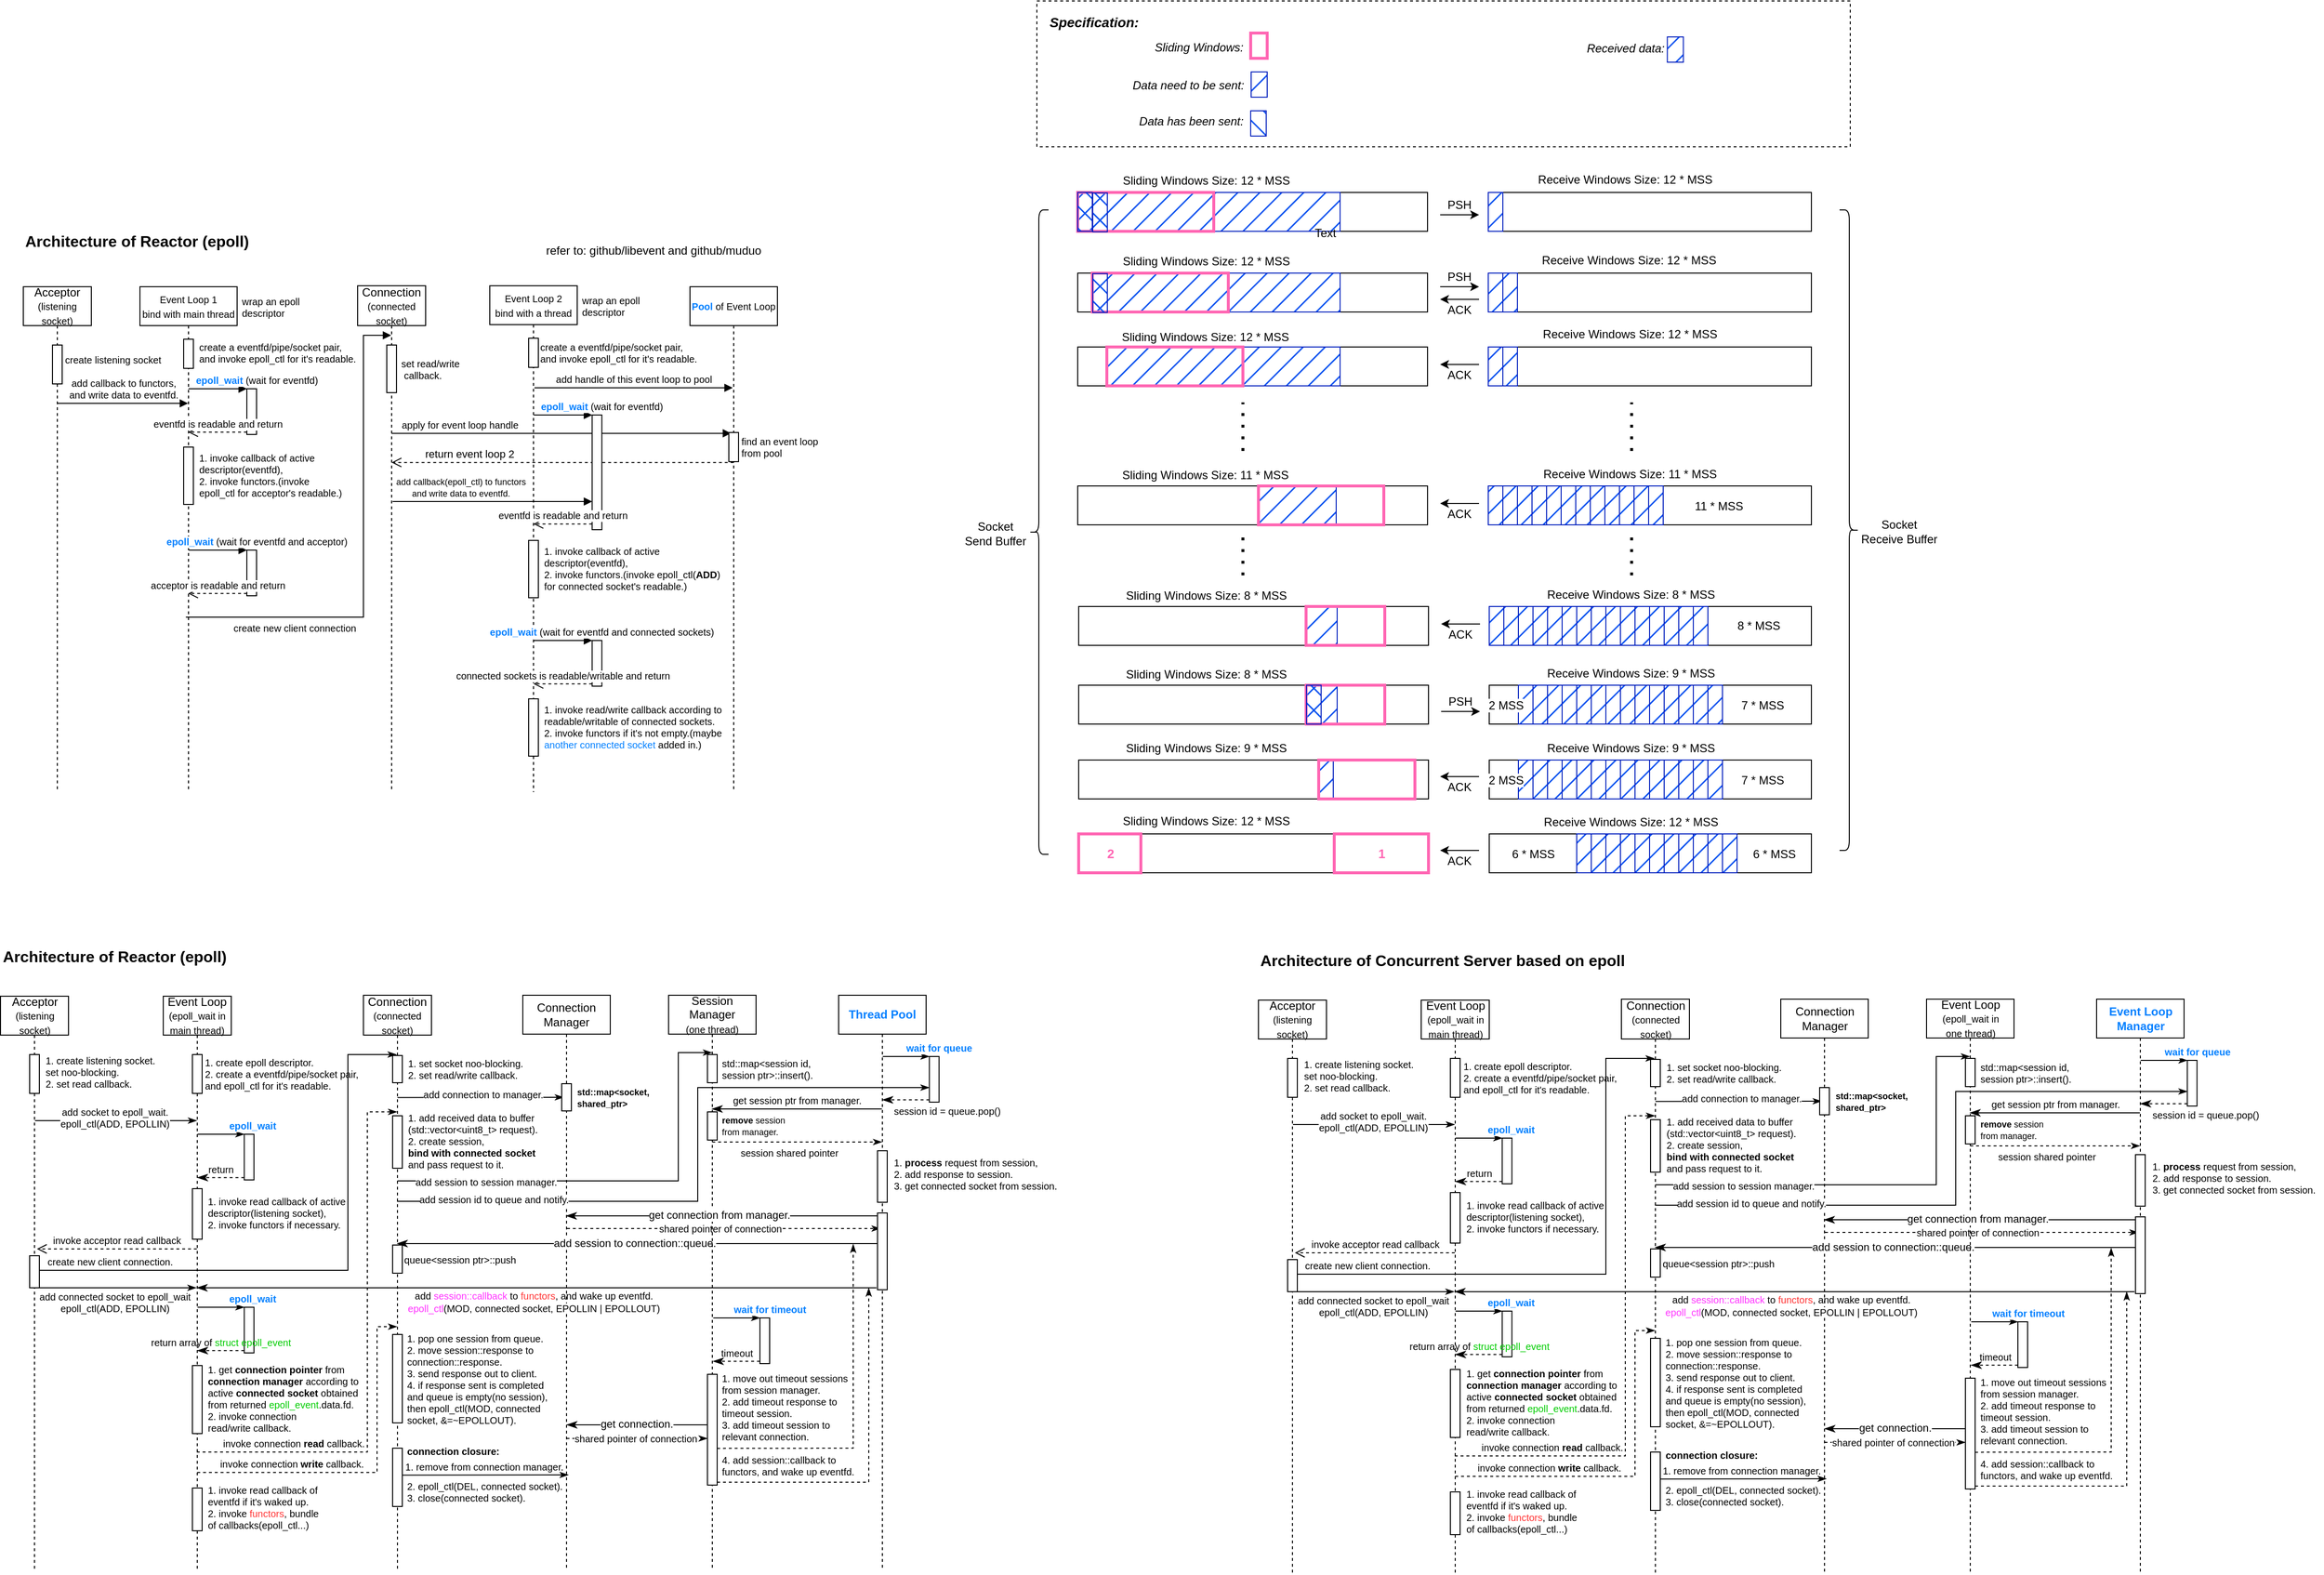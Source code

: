 <mxfile version="20.7.4" type="github">
  <diagram id="8s4QYpiPi4UWaAkvlVJo" name="Page-1">
    <mxGraphModel dx="1627" dy="1164" grid="1" gridSize="10" guides="1" tooltips="1" connect="1" arrows="1" fold="1" page="0" pageScale="1" pageWidth="850" pageHeight="1100" background="none" math="0" shadow="0">
      <root>
        <mxCell id="0" />
        <mxCell id="1" parent="0" />
        <mxCell id="HbQjIsXzjIfjCsx8-T67-216" value="" style="rounded=0;whiteSpace=wrap;html=1;fillStyle=hatch;fontSize=12;fontColor=#000000;strokeColor=#000000;strokeWidth=1;fillColor=none;gradientColor=none;dashed=1;" parent="1" vertex="1">
          <mxGeometry x="1153" y="-214" width="837" height="150" as="geometry" />
        </mxCell>
        <mxCell id="HbQjIsXzjIfjCsx8-T67-13" value="" style="rounded=0;whiteSpace=wrap;html=1;" parent="1" vertex="1">
          <mxGeometry x="1195" y="-17" width="360" height="40" as="geometry" />
        </mxCell>
        <mxCell id="Oyf2wEZ1zQuML1rLrcPN-1" value="Acceptor&lt;br&gt;&lt;font style=&quot;font-size: 10px&quot;&gt;(listening socket)&lt;/font&gt;" style="shape=umlLifeline;perimeter=lifelinePerimeter;whiteSpace=wrap;html=1;container=1;collapsible=0;recursiveResize=0;outlineConnect=0;size=40;" parent="1" vertex="1">
          <mxGeometry x="110" y="80" width="70" height="520" as="geometry" />
        </mxCell>
        <mxCell id="Oyf2wEZ1zQuML1rLrcPN-17" value="" style="html=1;points=[];perimeter=orthogonalPerimeter;fontSize=10;" parent="Oyf2wEZ1zQuML1rLrcPN-1" vertex="1">
          <mxGeometry x="30" y="60" width="10" height="40" as="geometry" />
        </mxCell>
        <mxCell id="Oyf2wEZ1zQuML1rLrcPN-2" value="&lt;font style=&quot;font-size: 10px&quot;&gt;Event Loop 1&lt;br&gt;bind with main thread&lt;/font&gt;" style="shape=umlLifeline;perimeter=lifelinePerimeter;whiteSpace=wrap;html=1;container=1;collapsible=0;recursiveResize=0;outlineConnect=0;size=40;" parent="1" vertex="1">
          <mxGeometry x="230" y="80" width="100" height="520" as="geometry" />
        </mxCell>
        <mxCell id="Oyf2wEZ1zQuML1rLrcPN-15" value="" style="html=1;points=[];perimeter=orthogonalPerimeter;fontSize=10;" parent="Oyf2wEZ1zQuML1rLrcPN-2" vertex="1">
          <mxGeometry x="45" y="54" width="10" height="30" as="geometry" />
        </mxCell>
        <mxCell id="Oyf2wEZ1zQuML1rLrcPN-30" value="create new client connection" style="html=1;verticalAlign=bottom;endArrow=block;rounded=0;fontSize=10;" parent="Oyf2wEZ1zQuML1rLrcPN-2" target="Oyf2wEZ1zQuML1rLrcPN-28" edge="1">
          <mxGeometry x="-0.554" y="-20" width="80" relative="1" as="geometry">
            <mxPoint x="47.25" y="340" as="sourcePoint" />
            <mxPoint x="210" y="100" as="targetPoint" />
            <Array as="points">
              <mxPoint x="230" y="340" />
              <mxPoint x="230" y="50" />
            </Array>
            <mxPoint as="offset" />
          </mxGeometry>
        </mxCell>
        <mxCell id="Oyf2wEZ1zQuML1rLrcPN-9" value="" style="html=1;points=[];perimeter=orthogonalPerimeter;fontSize=10;" parent="1" vertex="1">
          <mxGeometry x="340" y="185" width="10" height="47" as="geometry" />
        </mxCell>
        <mxCell id="Oyf2wEZ1zQuML1rLrcPN-10" value="&lt;b&gt;&lt;font color=&quot;#007fff&quot;&gt;epoll_wait&lt;/font&gt;&lt;/b&gt; (wait for eventfd)" style="html=1;verticalAlign=bottom;endArrow=block;entryX=0;entryY=0;rounded=0;fontSize=10;" parent="1" target="Oyf2wEZ1zQuML1rLrcPN-9" edge="1">
          <mxGeometry x="1" y="10" relative="1" as="geometry">
            <mxPoint x="280" y="185" as="sourcePoint" />
            <mxPoint x="10" y="10" as="offset" />
          </mxGeometry>
        </mxCell>
        <mxCell id="Oyf2wEZ1zQuML1rLrcPN-11" value="eventfd is readable and return" style="html=1;verticalAlign=bottom;endArrow=open;dashed=1;endSize=8;exitX=0;exitY=0.95;rounded=0;fontSize=10;" parent="1" source="Oyf2wEZ1zQuML1rLrcPN-9" edge="1">
          <mxGeometry relative="1" as="geometry">
            <mxPoint x="279.667" y="229.65" as="targetPoint" />
          </mxGeometry>
        </mxCell>
        <mxCell id="Oyf2wEZ1zQuML1rLrcPN-12" value="add callback to functors,&lt;br&gt;and write data to eventfd." style="html=1;verticalAlign=bottom;endArrow=block;rounded=0;fontSize=10;" parent="1" target="Oyf2wEZ1zQuML1rLrcPN-2" edge="1">
          <mxGeometry width="80" relative="1" as="geometry">
            <mxPoint x="145" y="200" as="sourcePoint" />
            <mxPoint x="225" y="200" as="targetPoint" />
          </mxGeometry>
        </mxCell>
        <mxCell id="Oyf2wEZ1zQuML1rLrcPN-16" value="&lt;span style=&quot;background-color: rgb(255, 255, 255);&quot;&gt;create a eventfd/pipe/socket pair,&lt;/span&gt;&lt;br style=&quot;&quot;&gt;&lt;span style=&quot;background-color: rgb(255, 255, 255);&quot;&gt;and invoke epoll_ctl for it&#39;s readable.&lt;/span&gt;" style="text;html=1;strokeColor=none;fillColor=none;align=left;verticalAlign=middle;whiteSpace=wrap;rounded=0;fontSize=10;" parent="1" vertex="1">
          <mxGeometry x="289" y="133" width="165" height="30" as="geometry" />
        </mxCell>
        <mxCell id="Oyf2wEZ1zQuML1rLrcPN-18" value="&lt;span style=&quot;background-color: rgb(255 , 255 , 255)&quot;&gt;create listening socket&lt;br&gt;&lt;/span&gt;" style="text;html=1;strokeColor=none;fillColor=none;align=left;verticalAlign=middle;whiteSpace=wrap;rounded=0;fontSize=10;" parent="1" vertex="1">
          <mxGeometry x="151" y="140" width="110" height="30" as="geometry" />
        </mxCell>
        <mxCell id="Oyf2wEZ1zQuML1rLrcPN-21" value="" style="html=1;points=[];perimeter=orthogonalPerimeter;fontSize=10;" parent="1" vertex="1">
          <mxGeometry x="275" y="245" width="10" height="59" as="geometry" />
        </mxCell>
        <mxCell id="Oyf2wEZ1zQuML1rLrcPN-22" value="&lt;span style=&quot;background-color: rgb(255 , 255 , 255)&quot;&gt;1. invoke callback of active descriptor(eventfd),&lt;br&gt;2. invoke functors.(invoke epoll_ctl for acceptor&#39;s readable.)&lt;br&gt;&lt;/span&gt;" style="text;html=1;strokeColor=none;fillColor=none;align=left;verticalAlign=middle;whiteSpace=wrap;rounded=0;fontSize=10;" parent="1" vertex="1">
          <mxGeometry x="289" y="259" width="151" height="30" as="geometry" />
        </mxCell>
        <mxCell id="Oyf2wEZ1zQuML1rLrcPN-23" value="" style="html=1;points=[];perimeter=orthogonalPerimeter;fontSize=10;" parent="1" vertex="1">
          <mxGeometry x="340" y="351" width="10" height="47" as="geometry" />
        </mxCell>
        <mxCell id="Oyf2wEZ1zQuML1rLrcPN-24" value="&lt;b&gt;&lt;font color=&quot;#007fff&quot;&gt;epoll_wait&lt;/font&gt; &lt;/b&gt;(wait for eventfd and acceptor)" style="html=1;verticalAlign=bottom;endArrow=block;entryX=0;entryY=0;rounded=0;fontSize=10;" parent="1" target="Oyf2wEZ1zQuML1rLrcPN-23" edge="1">
          <mxGeometry x="1" y="10" relative="1" as="geometry">
            <mxPoint x="280" y="351" as="sourcePoint" />
            <mxPoint x="10" y="10" as="offset" />
          </mxGeometry>
        </mxCell>
        <mxCell id="Oyf2wEZ1zQuML1rLrcPN-25" value="acceptor is readable and return" style="html=1;verticalAlign=bottom;endArrow=open;dashed=1;endSize=8;exitX=0;exitY=0.95;rounded=0;fontSize=10;" parent="1" source="Oyf2wEZ1zQuML1rLrcPN-23" edge="1">
          <mxGeometry relative="1" as="geometry">
            <mxPoint x="279.667" y="395.65" as="targetPoint" />
          </mxGeometry>
        </mxCell>
        <mxCell id="Oyf2wEZ1zQuML1rLrcPN-28" value="&lt;font&gt;Connection&lt;br&gt;&lt;font style=&quot;font-size: 10px&quot;&gt;(connected socket)&lt;/font&gt;&lt;/font&gt;" style="shape=umlLifeline;perimeter=lifelinePerimeter;whiteSpace=wrap;html=1;container=1;collapsible=0;recursiveResize=0;outlineConnect=0;size=41;" parent="1" vertex="1">
          <mxGeometry x="454" y="79" width="70" height="521" as="geometry" />
        </mxCell>
        <mxCell id="Oyf2wEZ1zQuML1rLrcPN-31" value="" style="html=1;points=[];perimeter=orthogonalPerimeter;fontSize=10;" parent="Oyf2wEZ1zQuML1rLrcPN-28" vertex="1">
          <mxGeometry x="30" y="61" width="10" height="49" as="geometry" />
        </mxCell>
        <mxCell id="Oyf2wEZ1zQuML1rLrcPN-46" value="&lt;font style=&quot;font-size: 9px&quot;&gt;add callback(epoll_ctl) to functors&lt;br&gt;and write data to eventfd.&lt;/font&gt;" style="html=1;verticalAlign=bottom;endArrow=block;rounded=0;fontSize=10;" parent="Oyf2wEZ1zQuML1rLrcPN-28" edge="1">
          <mxGeometry x="-0.318" width="80" relative="1" as="geometry">
            <mxPoint x="36" y="222" as="sourcePoint" />
            <mxPoint x="241.33" y="222" as="targetPoint" />
            <mxPoint as="offset" />
          </mxGeometry>
        </mxCell>
        <mxCell id="Oyf2wEZ1zQuML1rLrcPN-32" value="&lt;span style=&quot;background-color: rgb(255 , 255 , 255)&quot;&gt;set read/write&lt;br&gt;&amp;nbsp;callback.&lt;br&gt;&lt;/span&gt;" style="text;html=1;strokeColor=none;fillColor=none;align=left;verticalAlign=middle;whiteSpace=wrap;rounded=0;fontSize=10;" parent="1" vertex="1">
          <mxGeometry x="497" y="150" width="71" height="30" as="geometry" />
        </mxCell>
        <mxCell id="Oyf2wEZ1zQuML1rLrcPN-33" value="&lt;font style=&quot;font-size: 10px&quot;&gt;Event Loop 2&lt;br&gt;bind with a thread&lt;/font&gt;" style="shape=umlLifeline;perimeter=lifelinePerimeter;whiteSpace=wrap;html=1;container=1;collapsible=0;recursiveResize=0;outlineConnect=0;size=40;" parent="1" vertex="1">
          <mxGeometry x="590" y="79" width="90" height="521" as="geometry" />
        </mxCell>
        <mxCell id="Oyf2wEZ1zQuML1rLrcPN-34" value="" style="html=1;points=[];perimeter=orthogonalPerimeter;fontSize=10;" parent="Oyf2wEZ1zQuML1rLrcPN-33" vertex="1">
          <mxGeometry x="40" y="54" width="10" height="30" as="geometry" />
        </mxCell>
        <mxCell id="Oyf2wEZ1zQuML1rLrcPN-40" value="add handle of this event loop to pool" style="html=1;verticalAlign=bottom;endArrow=block;rounded=0;fontSize=10;" parent="Oyf2wEZ1zQuML1rLrcPN-33" edge="1">
          <mxGeometry width="80" relative="1" as="geometry">
            <mxPoint x="46" y="105" as="sourcePoint" />
            <mxPoint x="250" y="105" as="targetPoint" />
          </mxGeometry>
        </mxCell>
        <mxCell id="Oyf2wEZ1zQuML1rLrcPN-36" value="&lt;span style=&quot;background-color: rgb(255, 255, 255);&quot;&gt;create a eventfd/pipe/socket pair,&lt;/span&gt;&lt;br style=&quot;&quot;&gt;&lt;span style=&quot;background-color: rgb(255, 255, 255);&quot;&gt;and invoke epoll_ctl for it&#39;s readable.&lt;/span&gt;" style="text;html=1;strokeColor=none;fillColor=none;align=left;verticalAlign=middle;whiteSpace=wrap;rounded=0;fontSize=10;" parent="1" vertex="1">
          <mxGeometry x="640" y="133" width="165" height="30" as="geometry" />
        </mxCell>
        <mxCell id="Oyf2wEZ1zQuML1rLrcPN-37" value="&lt;font style=&quot;font-size: 10px&quot;&gt;&lt;b&gt;&lt;font color=&quot;#007fff&quot;&gt;Pool&lt;/font&gt;&lt;/b&gt; of Event Loop&lt;/font&gt;" style="shape=umlLifeline;perimeter=lifelinePerimeter;whiteSpace=wrap;html=1;container=1;collapsible=0;recursiveResize=0;outlineConnect=0;size=40;" parent="1" vertex="1">
          <mxGeometry x="796" y="80" width="90" height="520" as="geometry" />
        </mxCell>
        <mxCell id="Oyf2wEZ1zQuML1rLrcPN-42" value="&lt;b&gt;&lt;font color=&quot;#007fff&quot;&gt;epoll_wait&lt;/font&gt;&lt;/b&gt; (wait for eventfd)" style="html=1;verticalAlign=bottom;endArrow=block;entryX=0;entryY=0;rounded=0;fontSize=10;" parent="1" target="Oyf2wEZ1zQuML1rLrcPN-41" edge="1">
          <mxGeometry x="1" y="10" relative="1" as="geometry">
            <mxPoint x="635.33" y="212" as="sourcePoint" />
            <mxPoint x="10" y="10" as="offset" />
          </mxGeometry>
        </mxCell>
        <mxCell id="Oyf2wEZ1zQuML1rLrcPN-45" value="apply for event loop handle" style="html=1;verticalAlign=bottom;endArrow=block;rounded=0;fontSize=10;entryX=0.233;entryY=0.028;entryDx=0;entryDy=0;entryPerimeter=0;" parent="1" source="Oyf2wEZ1zQuML1rLrcPN-28" target="Oyf2wEZ1zQuML1rLrcPN-50" edge="1">
          <mxGeometry x="-0.601" width="80" relative="1" as="geometry">
            <mxPoint x="490" y="230" as="sourcePoint" />
            <mxPoint x="624.5" y="230" as="targetPoint" />
            <mxPoint as="offset" />
          </mxGeometry>
        </mxCell>
        <mxCell id="Oyf2wEZ1zQuML1rLrcPN-50" value="" style="html=1;points=[];perimeter=orthogonalPerimeter;fontSize=10;" parent="1" vertex="1">
          <mxGeometry x="836" y="230" width="10" height="30" as="geometry" />
        </mxCell>
        <mxCell id="Oyf2wEZ1zQuML1rLrcPN-51" value="&lt;span style=&quot;background-color: rgb(255 , 255 , 255)&quot;&gt;find an event loop from pool&lt;br&gt;&lt;/span&gt;" style="text;html=1;strokeColor=none;fillColor=none;align=left;verticalAlign=middle;whiteSpace=wrap;rounded=0;fontSize=10;" parent="1" vertex="1">
          <mxGeometry x="847" y="230" width="93" height="30" as="geometry" />
        </mxCell>
        <mxCell id="Oyf2wEZ1zQuML1rLrcPN-47" value="return event loop 2" style="html=1;verticalAlign=bottom;endArrow=open;dashed=1;endSize=8;rounded=0;exitX=0.483;exitY=1.028;exitDx=0;exitDy=0;exitPerimeter=0;" parent="1" source="Oyf2wEZ1zQuML1rLrcPN-50" target="Oyf2wEZ1zQuML1rLrcPN-28" edge="1">
          <mxGeometry x="0.543" relative="1" as="geometry">
            <mxPoint x="840.5" y="257" as="sourcePoint" />
            <mxPoint x="490" y="257" as="targetPoint" />
            <mxPoint as="offset" />
          </mxGeometry>
        </mxCell>
        <mxCell id="Oyf2wEZ1zQuML1rLrcPN-41" value="" style="html=1;points=[];perimeter=orthogonalPerimeter;fontSize=10;verticalAlign=top;" parent="1" vertex="1">
          <mxGeometry x="695.33" y="212" width="10" height="118" as="geometry" />
        </mxCell>
        <mxCell id="Oyf2wEZ1zQuML1rLrcPN-43" value="eventfd is readable and return" style="html=1;verticalAlign=bottom;endArrow=open;dashed=1;endSize=8;exitX=0;exitY=0.95;rounded=0;fontSize=10;" parent="1" source="Oyf2wEZ1zQuML1rLrcPN-41" target="Oyf2wEZ1zQuML1rLrcPN-33" edge="1">
          <mxGeometry relative="1" as="geometry">
            <mxPoint x="634.997" y="256.65" as="targetPoint" />
          </mxGeometry>
        </mxCell>
        <mxCell id="Oyf2wEZ1zQuML1rLrcPN-52" value="&lt;span style=&quot;background-color: rgb(255 , 255 , 255)&quot;&gt;wrap an epoll descriptor&lt;br&gt;&lt;/span&gt;" style="text;html=1;strokeColor=none;fillColor=none;align=left;verticalAlign=middle;whiteSpace=wrap;rounded=0;fontSize=10;" parent="1" vertex="1">
          <mxGeometry x="332.5" y="86" width="67.5" height="30" as="geometry" />
        </mxCell>
        <mxCell id="Oyf2wEZ1zQuML1rLrcPN-53" value="&lt;span style=&quot;background-color: rgb(255 , 255 , 255)&quot;&gt;wrap an epoll descriptor&lt;br&gt;&lt;/span&gt;" style="text;html=1;strokeColor=none;fillColor=none;align=left;verticalAlign=middle;whiteSpace=wrap;rounded=0;fontSize=10;" parent="1" vertex="1">
          <mxGeometry x="683" y="85" width="67" height="30" as="geometry" />
        </mxCell>
        <mxCell id="Oyf2wEZ1zQuML1rLrcPN-54" value="" style="html=1;points=[];perimeter=orthogonalPerimeter;fontSize=10;" parent="1" vertex="1">
          <mxGeometry x="630" y="341" width="10" height="59" as="geometry" />
        </mxCell>
        <mxCell id="Oyf2wEZ1zQuML1rLrcPN-55" value="&lt;span style=&quot;background-color: rgb(255 , 255 , 255)&quot;&gt;1. invoke callback of active descriptor(eventfd),&lt;br&gt;2. invoke functors.(invoke epoll_ctl(&lt;b&gt;ADD&lt;/b&gt;) for connected socket&#39;s readable.)&lt;br&gt;&lt;/span&gt;" style="text;html=1;strokeColor=none;fillColor=none;align=left;verticalAlign=middle;whiteSpace=wrap;rounded=0;fontSize=10;" parent="1" vertex="1">
          <mxGeometry x="644" y="355" width="186" height="30" as="geometry" />
        </mxCell>
        <mxCell id="Oyf2wEZ1zQuML1rLrcPN-56" value="" style="html=1;points=[];perimeter=orthogonalPerimeter;fontSize=10;" parent="1" vertex="1">
          <mxGeometry x="695.33" y="444" width="10" height="47" as="geometry" />
        </mxCell>
        <mxCell id="Oyf2wEZ1zQuML1rLrcPN-57" value="&lt;b&gt;&lt;font color=&quot;#007fff&quot;&gt;epoll_wait&lt;/font&gt; &lt;/b&gt;(wait for eventfd and connected sockets)" style="html=1;verticalAlign=bottom;endArrow=block;entryX=0;entryY=0;rounded=0;fontSize=10;" parent="1" target="Oyf2wEZ1zQuML1rLrcPN-56" edge="1">
          <mxGeometry x="1" y="10" relative="1" as="geometry">
            <mxPoint x="635.33" y="444" as="sourcePoint" />
            <mxPoint x="10" y="10" as="offset" />
          </mxGeometry>
        </mxCell>
        <mxCell id="Oyf2wEZ1zQuML1rLrcPN-58" value="connected sockets is readable/writable and return" style="html=1;verticalAlign=bottom;endArrow=open;dashed=1;endSize=8;exitX=0;exitY=0.95;rounded=0;fontSize=10;" parent="1" source="Oyf2wEZ1zQuML1rLrcPN-56" edge="1">
          <mxGeometry relative="1" as="geometry">
            <mxPoint x="634.997" y="488.65" as="targetPoint" />
          </mxGeometry>
        </mxCell>
        <mxCell id="Oyf2wEZ1zQuML1rLrcPN-59" value="" style="html=1;points=[];perimeter=orthogonalPerimeter;fontSize=10;" parent="1" vertex="1">
          <mxGeometry x="630" y="504" width="10" height="59" as="geometry" />
        </mxCell>
        <mxCell id="Oyf2wEZ1zQuML1rLrcPN-60" value="&lt;span style=&quot;background-color: rgb(255 , 255 , 255)&quot;&gt;1. invoke read/write callback according to readable/writable of connected sockets.&lt;br&gt;2. invoke functors if it&#39;s not empty.(maybe &lt;font color=&quot;#007fff&quot;&gt;another connected socket&lt;/font&gt; added in.)&lt;br&gt;&lt;/span&gt;" style="text;html=1;strokeColor=none;fillColor=none;align=left;verticalAlign=middle;whiteSpace=wrap;rounded=0;fontSize=10;" parent="1" vertex="1">
          <mxGeometry x="644" y="518" width="186" height="30" as="geometry" />
        </mxCell>
        <mxCell id="Oyf2wEZ1zQuML1rLrcPN-62" value="&lt;span style=&quot;background-color: rgb(255 , 255 , 255)&quot;&gt;&lt;b&gt;&lt;font style=&quot;font-size: 16px&quot;&gt;Architecture of Reactor (epoll)&lt;/font&gt;&lt;/b&gt;&lt;br&gt;&lt;/span&gt;" style="text;html=1;strokeColor=none;fillColor=none;align=left;verticalAlign=middle;whiteSpace=wrap;rounded=0;fontSize=10;" parent="1" vertex="1">
          <mxGeometry x="110" y="18" width="255" height="30" as="geometry" />
        </mxCell>
        <mxCell id="Oyf2wEZ1zQuML1rLrcPN-63" value="&lt;span style=&quot;background-color: rgb(255 , 255 , 255)&quot;&gt;&lt;font style=&quot;font-size: 12px&quot;&gt;refer to: github/libevent and github/muduo&lt;/font&gt;&lt;br&gt;&lt;/span&gt;" style="text;html=1;strokeColor=none;fillColor=none;align=left;verticalAlign=middle;whiteSpace=wrap;rounded=0;fontSize=10;" parent="1" vertex="1">
          <mxGeometry x="646" y="28" width="240" height="30" as="geometry" />
        </mxCell>
        <mxCell id="_-AkgMlnDdN6ogvlzVWD-1" value="Acceptor&lt;br&gt;&lt;font style=&quot;font-size: 10px&quot;&gt;(listening socket)&lt;/font&gt;" style="shape=umlLifeline;perimeter=lifelinePerimeter;whiteSpace=wrap;html=1;container=1;collapsible=0;recursiveResize=0;outlineConnect=0;size=40;" parent="1" vertex="1">
          <mxGeometry x="86.5" y="810" width="70" height="590" as="geometry" />
        </mxCell>
        <mxCell id="_-AkgMlnDdN6ogvlzVWD-2" value="" style="html=1;points=[];perimeter=orthogonalPerimeter;fontSize=10;" parent="_-AkgMlnDdN6ogvlzVWD-1" vertex="1">
          <mxGeometry x="30" y="60" width="10" height="40" as="geometry" />
        </mxCell>
        <mxCell id="_-AkgMlnDdN6ogvlzVWD-3" value="Event Loop&lt;br&gt;&lt;font style=&quot;font-size: 10px;&quot;&gt;(epoll_wait in main thread)&lt;/font&gt;" style="shape=umlLifeline;perimeter=lifelinePerimeter;whiteSpace=wrap;html=1;container=1;collapsible=0;recursiveResize=0;outlineConnect=0;size=40;" parent="1" vertex="1">
          <mxGeometry x="254" y="810" width="70" height="590" as="geometry" />
        </mxCell>
        <mxCell id="_-AkgMlnDdN6ogvlzVWD-4" value="" style="html=1;points=[];perimeter=orthogonalPerimeter;fontSize=10;" parent="_-AkgMlnDdN6ogvlzVWD-3" vertex="1">
          <mxGeometry x="30" y="60" width="10" height="40" as="geometry" />
        </mxCell>
        <mxCell id="_-AkgMlnDdN6ogvlzVWD-23" value="add connected socket to epoll_wait&lt;br&gt;epoll_ctl(ADD, EPOLLIN)" style="html=1;verticalAlign=bottom;endArrow=classicThin;rounded=0;fontSize=10;endFill=1;" parent="_-AkgMlnDdN6ogvlzVWD-3" edge="1">
          <mxGeometry x="-0.009" y="-30" width="80" relative="1" as="geometry">
            <mxPoint x="-132.5" y="300" as="sourcePoint" />
            <mxPoint x="34" y="300" as="targetPoint" />
            <mxPoint as="offset" />
          </mxGeometry>
        </mxCell>
        <mxCell id="oihFWhnjBpmNXEekLoWu-9" value="invoke connection &lt;b&gt;read &lt;/b&gt;callback." style="html=1;verticalAlign=bottom;endArrow=classicThin;rounded=0;fontSize=10;dashed=1;endFill=1;" parent="_-AkgMlnDdN6ogvlzVWD-3" edge="1">
          <mxGeometry x="-0.642" width="80" relative="1" as="geometry">
            <mxPoint x="34.5" y="469" as="sourcePoint" />
            <mxPoint x="240.5" y="119" as="targetPoint" />
            <mxPoint as="offset" />
            <Array as="points">
              <mxPoint x="210" y="469" />
              <mxPoint x="210" y="119" />
            </Array>
          </mxGeometry>
        </mxCell>
        <mxCell id="ySbSuoVtxYeGmx0g1xd0-3" value="" style="html=1;points=[];perimeter=orthogonalPerimeter;fontSize=10;" parent="_-AkgMlnDdN6ogvlzVWD-3" vertex="1">
          <mxGeometry x="30" y="506" width="10" height="44" as="geometry" />
        </mxCell>
        <mxCell id="_-AkgMlnDdN6ogvlzVWD-18" value="&lt;span style=&quot;text-align: left;&quot;&gt;create new client connection.&lt;/span&gt;" style="html=1;verticalAlign=bottom;endArrow=classicThin;rounded=0;fontSize=10;exitX=0.95;exitY=0.455;exitDx=0;exitDy=0;exitPerimeter=0;endFill=1;" parent="_-AkgMlnDdN6ogvlzVWD-3" source="_-AkgMlnDdN6ogvlzVWD-13" edge="1">
          <mxGeometry x="-0.756" width="80" relative="1" as="geometry">
            <mxPoint x="-132.5" y="340" as="sourcePoint" />
            <mxPoint x="240" y="60" as="targetPoint" />
            <mxPoint x="1" as="offset" />
            <Array as="points">
              <mxPoint x="190" y="282" />
              <mxPoint x="190" y="60" />
            </Array>
          </mxGeometry>
        </mxCell>
        <mxCell id="_-AkgMlnDdN6ogvlzVWD-5" value="&lt;span style=&quot;background-color: rgb(255 , 255 , 255)&quot;&gt;1. create listening socket.&lt;br&gt;set noo-blocking.&lt;br&gt;2. set read callback.&lt;br&gt;&lt;/span&gt;" style="text;html=1;strokeColor=none;fillColor=none;align=left;verticalAlign=middle;whiteSpace=wrap;rounded=0;fontSize=10;" parent="1" vertex="1">
          <mxGeometry x="131" y="873" width="123" height="30" as="geometry" />
        </mxCell>
        <mxCell id="_-AkgMlnDdN6ogvlzVWD-6" value="add socket to epoll_wait.&lt;br&gt;epoll_ctl(ADD, EPOLLIN)" style="html=1;verticalAlign=bottom;endArrow=classicThin;rounded=0;fontSize=10;endFill=1;" parent="1" edge="1">
          <mxGeometry x="-0.015" y="-12" width="80" relative="1" as="geometry">
            <mxPoint x="122" y="938" as="sourcePoint" />
            <mxPoint x="288.5" y="938" as="targetPoint" />
            <mxPoint as="offset" />
          </mxGeometry>
        </mxCell>
        <mxCell id="_-AkgMlnDdN6ogvlzVWD-7" value="" style="html=1;points=[];perimeter=orthogonalPerimeter;fontSize=10;" parent="1" vertex="1">
          <mxGeometry x="337.33" y="952" width="10" height="47" as="geometry" />
        </mxCell>
        <mxCell id="_-AkgMlnDdN6ogvlzVWD-8" value="&lt;b&gt;&lt;font color=&quot;#007fff&quot;&gt;epoll_wait&lt;/font&gt;&lt;/b&gt;&amp;nbsp;" style="html=1;verticalAlign=bottom;endArrow=classicThin;entryX=0;entryY=0;rounded=0;fontSize=10;endFill=1;" parent="1" target="_-AkgMlnDdN6ogvlzVWD-7" edge="1">
          <mxGeometry x="1" y="10" relative="1" as="geometry">
            <mxPoint x="289.33" y="952" as="sourcePoint" />
            <mxPoint x="10" y="10" as="offset" />
          </mxGeometry>
        </mxCell>
        <mxCell id="_-AkgMlnDdN6ogvlzVWD-9" value="return" style="html=1;verticalAlign=bottom;endArrow=classicThin;dashed=1;endSize=8;exitX=0;exitY=0.95;rounded=0;fontSize=10;endFill=1;" parent="1" source="_-AkgMlnDdN6ogvlzVWD-7" edge="1">
          <mxGeometry relative="1" as="geometry">
            <mxPoint x="288.997" y="996.65" as="targetPoint" />
          </mxGeometry>
        </mxCell>
        <mxCell id="_-AkgMlnDdN6ogvlzVWD-10" value="1. create epoll descriptor.&lt;br&gt;2. create a eventfd/pipe/socket pair,&lt;br&gt;and epoll_ctl for it&#39;s readable.&lt;span style=&quot;background-color: rgb(255 , 255 , 255)&quot;&gt;&lt;br&gt;&lt;/span&gt;" style="text;html=1;strokeColor=none;fillColor=none;align=left;verticalAlign=middle;whiteSpace=wrap;rounded=0;fontSize=10;" parent="1" vertex="1">
          <mxGeometry x="295" y="875" width="169" height="30" as="geometry" />
        </mxCell>
        <mxCell id="_-AkgMlnDdN6ogvlzVWD-11" value="" style="html=1;points=[];perimeter=orthogonalPerimeter;fontSize=10;" parent="1" vertex="1">
          <mxGeometry x="284" y="1008" width="10" height="52" as="geometry" />
        </mxCell>
        <mxCell id="_-AkgMlnDdN6ogvlzVWD-12" value="&lt;span style=&quot;background-color: rgb(255 , 255 , 255)&quot;&gt;1. invoke read callback of active descriptor(listening socket),&lt;br&gt;2. invoke functors if necessary.&lt;br&gt;&lt;/span&gt;" style="text;html=1;strokeColor=none;fillColor=none;align=left;verticalAlign=middle;whiteSpace=wrap;rounded=0;fontSize=10;" parent="1" vertex="1">
          <mxGeometry x="298" y="1018" width="151" height="30" as="geometry" />
        </mxCell>
        <mxCell id="_-AkgMlnDdN6ogvlzVWD-13" value="" style="html=1;points=[];perimeter=orthogonalPerimeter;fontSize=10;" parent="1" vertex="1">
          <mxGeometry x="116.5" y="1077" width="10" height="33" as="geometry" />
        </mxCell>
        <mxCell id="_-AkgMlnDdN6ogvlzVWD-15" value="invoke acceptor read callback" style="html=1;verticalAlign=bottom;endArrow=open;endSize=8;rounded=0;fontSize=10;dashed=1;" parent="1" source="_-AkgMlnDdN6ogvlzVWD-3" edge="1">
          <mxGeometry relative="1" as="geometry">
            <mxPoint x="206.5" y="1069.5" as="sourcePoint" />
            <mxPoint x="124" y="1070" as="targetPoint" />
          </mxGeometry>
        </mxCell>
        <mxCell id="_-AkgMlnDdN6ogvlzVWD-19" value="&lt;font&gt;Connection&lt;br&gt;&lt;font style=&quot;font-size: 10px&quot;&gt;(connected socket)&lt;/font&gt;&lt;/font&gt;" style="shape=umlLifeline;perimeter=lifelinePerimeter;whiteSpace=wrap;html=1;container=1;collapsible=0;recursiveResize=0;outlineConnect=0;size=41;" parent="1" vertex="1">
          <mxGeometry x="460" y="809" width="70" height="591" as="geometry" />
        </mxCell>
        <mxCell id="_-AkgMlnDdN6ogvlzVWD-20" value="" style="html=1;points=[];perimeter=orthogonalPerimeter;fontSize=10;" parent="_-AkgMlnDdN6ogvlzVWD-19" vertex="1">
          <mxGeometry x="30" y="62" width="10" height="28" as="geometry" />
        </mxCell>
        <mxCell id="oihFWhnjBpmNXEekLoWu-7" value="add connection to manager." style="html=1;verticalAlign=bottom;endArrow=classicThin;rounded=0;fontSize=10;endFill=1;entryX=-0.4;entryY=0.5;entryDx=0;entryDy=0;entryPerimeter=0;exitX=0.486;exitY=0.178;exitDx=0;exitDy=0;exitPerimeter=0;" parent="_-AkgMlnDdN6ogvlzVWD-19" edge="1">
          <mxGeometry x="0.032" y="-6" width="80" relative="1" as="geometry">
            <mxPoint x="35.02" y="105.198" as="sourcePoint" />
            <mxPoint x="206" y="105" as="targetPoint" />
            <mxPoint as="offset" />
          </mxGeometry>
        </mxCell>
        <mxCell id="oihFWhnjBpmNXEekLoWu-8" value="" style="html=1;points=[];perimeter=orthogonalPerimeter;fontSize=10;" parent="_-AkgMlnDdN6ogvlzVWD-19" vertex="1">
          <mxGeometry x="30" y="124" width="10" height="54" as="geometry" />
        </mxCell>
        <mxCell id="ySbSuoVtxYeGmx0g1xd0-2" value="" style="html=1;points=[];perimeter=orthogonalPerimeter;fontSize=10;" parent="_-AkgMlnDdN6ogvlzVWD-19" vertex="1">
          <mxGeometry x="30" y="349" width="10" height="91" as="geometry" />
        </mxCell>
        <mxCell id="_-AkgMlnDdN6ogvlzVWD-22" value="&lt;span style=&quot;background-color: rgb(255 , 255 , 255)&quot;&gt;1.&amp;nbsp;&lt;/span&gt;&lt;span style=&quot;background-color: rgb(255, 255, 255);&quot;&gt;set socket noo-blocking.&lt;/span&gt;&lt;span style=&quot;background-color: rgb(255 , 255 , 255)&quot;&gt;&lt;br&gt;2. set read/write callback.&lt;br&gt;&lt;/span&gt;" style="text;html=1;strokeColor=none;fillColor=none;align=left;verticalAlign=middle;whiteSpace=wrap;rounded=0;fontSize=10;" parent="1" vertex="1">
          <mxGeometry x="504" y="870" width="130" height="30" as="geometry" />
        </mxCell>
        <mxCell id="_-AkgMlnDdN6ogvlzVWD-24" value="&lt;font style=&quot;font-size: 12px;&quot;&gt;Connection&lt;br&gt;Manager&lt;/font&gt;" style="shape=umlLifeline;perimeter=lifelinePerimeter;whiteSpace=wrap;html=1;container=1;collapsible=0;recursiveResize=0;outlineConnect=0;size=40;" parent="1" vertex="1">
          <mxGeometry x="624" y="809" width="90" height="591" as="geometry" />
        </mxCell>
        <mxCell id="oihFWhnjBpmNXEekLoWu-30" value="add session to connection::queue." style="html=1;verticalAlign=bottom;endArrow=classicThin;endSize=8;rounded=0;strokeColor=#000000;endFill=1;fontColor=#000000;" parent="_-AkgMlnDdN6ogvlzVWD-24" source="oihFWhnjBpmNXEekLoWu-11" edge="1">
          <mxGeometry x="0.024" y="8" relative="1" as="geometry">
            <mxPoint x="310" y="256" as="sourcePoint" />
            <mxPoint x="-129.5" y="255.5" as="targetPoint" />
            <mxPoint x="1" as="offset" />
          </mxGeometry>
        </mxCell>
        <mxCell id="oihFWhnjBpmNXEekLoWu-31" value="" style="html=1;points=[];perimeter=orthogonalPerimeter;fontSize=10;" parent="_-AkgMlnDdN6ogvlzVWD-24" vertex="1">
          <mxGeometry x="-134" y="257" width="10" height="29" as="geometry" />
        </mxCell>
        <mxCell id="ySbSuoVtxYeGmx0g1xd0-8" value="" style="html=1;points=[];perimeter=orthogonalPerimeter;fontSize=10;" parent="_-AkgMlnDdN6ogvlzVWD-24" vertex="1">
          <mxGeometry x="40" y="91" width="10" height="28" as="geometry" />
        </mxCell>
        <mxCell id="oihFWhnjBpmNXEekLoWu-19" value="shared pointer of connection" style="html=1;verticalAlign=bottom;endArrow=classicThin;rounded=0;fontSize=10;dashed=1;endFill=1;entryX=0.3;entryY=0.203;entryDx=0;entryDy=0;entryPerimeter=0;" parent="_-AkgMlnDdN6ogvlzVWD-24" target="ySbSuoVtxYeGmx0g1xd0-15" edge="1">
          <mxGeometry x="-0.024" y="-9" width="80" relative="1" as="geometry">
            <mxPoint x="45.5" y="240" as="sourcePoint" />
            <mxPoint x="320" y="240" as="targetPoint" />
            <mxPoint as="offset" />
          </mxGeometry>
        </mxCell>
        <mxCell id="ySbSuoVtxYeGmx0g1xd0-23" value="shared pointer of connection" style="html=1;verticalAlign=bottom;endArrow=classicThin;rounded=0;fontSize=10;dashed=1;endFill=1;entryX=-0.3;entryY=0.957;entryDx=0;entryDy=0;entryPerimeter=0;" parent="_-AkgMlnDdN6ogvlzVWD-24" edge="1">
          <mxGeometry x="-0.024" y="-9" width="80" relative="1" as="geometry">
            <mxPoint x="45" y="456" as="sourcePoint" />
            <mxPoint x="190" y="456.033" as="targetPoint" />
            <mxPoint as="offset" />
          </mxGeometry>
        </mxCell>
        <mxCell id="oihFWhnjBpmNXEekLoWu-2" value="" style="html=1;points=[];perimeter=orthogonalPerimeter;fontSize=10;" parent="1" vertex="1">
          <mxGeometry x="337.33" y="1130" width="10" height="47" as="geometry" />
        </mxCell>
        <mxCell id="oihFWhnjBpmNXEekLoWu-3" value="&lt;b&gt;&lt;font color=&quot;#007fff&quot;&gt;epoll_wait&lt;/font&gt;&lt;/b&gt;&amp;nbsp;" style="html=1;verticalAlign=bottom;endArrow=classicThin;entryX=0;entryY=0;rounded=0;fontSize=10;endFill=1;" parent="1" target="oihFWhnjBpmNXEekLoWu-2" edge="1">
          <mxGeometry x="1" y="10" relative="1" as="geometry">
            <mxPoint x="289.33" y="1130" as="sourcePoint" />
            <mxPoint x="10" y="10" as="offset" />
          </mxGeometry>
        </mxCell>
        <mxCell id="oihFWhnjBpmNXEekLoWu-4" value="return array of &lt;font color=&quot;#00cc00&quot;&gt;struct&amp;nbsp;epoll_event&lt;/font&gt;" style="html=1;verticalAlign=bottom;endArrow=classicThin;dashed=1;endSize=8;exitX=0;exitY=0.95;rounded=0;fontSize=10;labelBackgroundColor=none;endFill=1;" parent="1" source="oihFWhnjBpmNXEekLoWu-2" edge="1">
          <mxGeometry relative="1" as="geometry">
            <mxPoint x="288.997" y="1174.65" as="targetPoint" />
          </mxGeometry>
        </mxCell>
        <mxCell id="oihFWhnjBpmNXEekLoWu-5" value="" style="html=1;points=[];perimeter=orthogonalPerimeter;fontSize=10;" parent="1" vertex="1">
          <mxGeometry x="284" y="1190" width="10" height="70" as="geometry" />
        </mxCell>
        <mxCell id="oihFWhnjBpmNXEekLoWu-6" value="&lt;span style=&quot;background-color: rgb(255 , 255 , 255)&quot;&gt;1. get &lt;b&gt;connection pointer&lt;/b&gt; from &lt;b&gt;connection manager&lt;/b&gt; according to active&amp;nbsp;&lt;b&gt;connected socket&lt;/b&gt; obtained from returned &lt;font color=&quot;#00cc00&quot;&gt;epoll_event&lt;/font&gt;.data.fd.&lt;br&gt;2. invoke connection &lt;br&gt;read/write callback.&lt;br&gt;&lt;/span&gt;" style="text;html=1;strokeColor=none;fillColor=none;align=left;verticalAlign=middle;whiteSpace=wrap;rounded=0;fontSize=10;" parent="1" vertex="1">
          <mxGeometry x="298" y="1209" width="166" height="30" as="geometry" />
        </mxCell>
        <mxCell id="oihFWhnjBpmNXEekLoWu-10" value="&lt;span style=&quot;background-color: rgb(255 , 255 , 255)&quot;&gt;1. add received data to buffer (std::vector&amp;lt;uint8_t&amp;gt; request).&lt;br&gt;2. create session, &lt;br&gt;&lt;b&gt;bind with connected socket &lt;/b&gt;&lt;br&gt;and pass request to it.&lt;br&gt;&lt;/span&gt;" style="text;html=1;strokeColor=none;fillColor=none;align=left;verticalAlign=middle;whiteSpace=wrap;rounded=0;fontSize=10;" parent="1" vertex="1">
          <mxGeometry x="504" y="944" width="160" height="30" as="geometry" />
        </mxCell>
        <mxCell id="oihFWhnjBpmNXEekLoWu-11" value="&lt;b&gt;&lt;font color=&quot;#007fff&quot;&gt;Thread Pool&lt;/font&gt;&lt;/b&gt;" style="shape=umlLifeline;perimeter=lifelinePerimeter;whiteSpace=wrap;html=1;container=1;collapsible=0;recursiveResize=0;outlineConnect=0;size=40;" parent="1" vertex="1">
          <mxGeometry x="949" y="809" width="90" height="591" as="geometry" />
        </mxCell>
        <mxCell id="oihFWhnjBpmNXEekLoWu-12" value="" style="html=1;points=[];perimeter=orthogonalPerimeter;fontSize=10;" parent="oihFWhnjBpmNXEekLoWu-11" vertex="1">
          <mxGeometry x="40" y="160" width="10" height="53" as="geometry" />
        </mxCell>
        <mxCell id="ySbSuoVtxYeGmx0g1xd0-15" value="" style="html=1;points=[];perimeter=orthogonalPerimeter;fontSize=10;" parent="oihFWhnjBpmNXEekLoWu-11" vertex="1">
          <mxGeometry x="40" y="224" width="10" height="79" as="geometry" />
        </mxCell>
        <mxCell id="oihFWhnjBpmNXEekLoWu-13" value="" style="html=1;points=[];perimeter=orthogonalPerimeter;fontSize=10;" parent="1" vertex="1">
          <mxGeometry x="1042.33" y="872" width="10" height="47" as="geometry" />
        </mxCell>
        <mxCell id="oihFWhnjBpmNXEekLoWu-14" value="&lt;font color=&quot;#007fff&quot;&gt;&lt;b&gt;wait for queue&lt;/b&gt;&lt;/font&gt;" style="html=1;verticalAlign=bottom;endArrow=classicThin;entryX=0;entryY=0;rounded=0;fontSize=10;endFill=1;" parent="1" target="oihFWhnjBpmNXEekLoWu-13" edge="1">
          <mxGeometry x="1" y="10" relative="1" as="geometry">
            <mxPoint x="994.33" y="872" as="sourcePoint" />
            <mxPoint x="10" y="10" as="offset" />
          </mxGeometry>
        </mxCell>
        <mxCell id="oihFWhnjBpmNXEekLoWu-15" value="" style="html=1;verticalAlign=bottom;endArrow=classicThin;dashed=1;endSize=8;exitX=0;exitY=0.95;rounded=0;fontSize=10;endFill=1;" parent="1" source="oihFWhnjBpmNXEekLoWu-13" edge="1">
          <mxGeometry x="-0.035" y="23" relative="1" as="geometry">
            <mxPoint x="993.997" y="916.65" as="targetPoint" />
            <mxPoint as="offset" />
          </mxGeometry>
        </mxCell>
        <mxCell id="oihFWhnjBpmNXEekLoWu-16" value="&lt;span style=&quot;text-align: left;&quot;&gt;add session id to queue and&amp;nbsp;&lt;/span&gt;&lt;span style=&quot;text-align: left;&quot;&gt;notify.&lt;/span&gt;" style="html=1;verticalAlign=bottom;endArrow=classicThin;rounded=0;fontSize=10;endFill=1;" parent="1" target="oihFWhnjBpmNXEekLoWu-13" edge="1">
          <mxGeometry x="-0.702" y="-7" width="80" relative="1" as="geometry">
            <mxPoint x="494.5" y="1021" as="sourcePoint" />
            <mxPoint x="1014" y="904" as="targetPoint" />
            <mxPoint as="offset" />
            <Array as="points">
              <mxPoint x="804" y="1021" />
              <mxPoint x="804" y="904" />
            </Array>
          </mxGeometry>
        </mxCell>
        <mxCell id="oihFWhnjBpmNXEekLoWu-20" value="&lt;span style=&quot;background-color: rgb(255 , 255 , 255)&quot;&gt;session id = queue.pop()&lt;br&gt;&lt;/span&gt;" style="text;html=1;strokeColor=none;fillColor=none;align=left;verticalAlign=middle;whiteSpace=wrap;rounded=0;fontSize=10;" parent="1" vertex="1">
          <mxGeometry x="1004" y="913" width="120" height="30" as="geometry" />
        </mxCell>
        <mxCell id="oihFWhnjBpmNXEekLoWu-21" value="&lt;font style=&quot;&quot;&gt;Session&lt;br&gt;Manager&lt;br&gt;&lt;font style=&quot;font-size: 10px;&quot;&gt;(one thread)&lt;/font&gt;&lt;br&gt;&lt;/font&gt;" style="shape=umlLifeline;perimeter=lifelinePerimeter;whiteSpace=wrap;html=1;container=1;collapsible=0;recursiveResize=0;outlineConnect=0;size=40;" parent="1" vertex="1">
          <mxGeometry x="774" y="809" width="90" height="591" as="geometry" />
        </mxCell>
        <mxCell id="oihFWhnjBpmNXEekLoWu-23" value="" style="html=1;points=[];perimeter=orthogonalPerimeter;fontSize=10;" parent="oihFWhnjBpmNXEekLoWu-21" vertex="1">
          <mxGeometry x="40" y="120" width="10" height="29" as="geometry" />
        </mxCell>
        <mxCell id="oihFWhnjBpmNXEekLoWu-24" value="" style="html=1;points=[];perimeter=orthogonalPerimeter;fontSize=10;" parent="oihFWhnjBpmNXEekLoWu-21" vertex="1">
          <mxGeometry x="40" y="61" width="10" height="29" as="geometry" />
        </mxCell>
        <mxCell id="oihFWhnjBpmNXEekLoWu-26" value="get session ptr from manager." style="html=1;verticalAlign=bottom;endArrow=classicThin;endSize=8;rounded=0;fontSize=10;endFill=1;" parent="oihFWhnjBpmNXEekLoWu-21" source="oihFWhnjBpmNXEekLoWu-11" edge="1">
          <mxGeometry relative="1" as="geometry">
            <mxPoint x="190.5" y="117" as="sourcePoint" />
            <mxPoint x="44.5" y="117" as="targetPoint" />
          </mxGeometry>
        </mxCell>
        <mxCell id="oihFWhnjBpmNXEekLoWu-17" value="get connection from manager." style="html=1;verticalAlign=bottom;endArrow=classicThin;endSize=8;rounded=0;endFill=1;" parent="oihFWhnjBpmNXEekLoWu-21" source="ySbSuoVtxYeGmx0g1xd0-15" edge="1">
          <mxGeometry x="0.024" y="8" relative="1" as="geometry">
            <mxPoint x="170" y="227" as="sourcePoint" />
            <mxPoint x="-105.5" y="227" as="targetPoint" />
            <mxPoint x="1" as="offset" />
          </mxGeometry>
        </mxCell>
        <mxCell id="ySbSuoVtxYeGmx0g1xd0-16" value="" style="html=1;points=[];perimeter=orthogonalPerimeter;fontSize=10;" parent="oihFWhnjBpmNXEekLoWu-21" vertex="1">
          <mxGeometry x="40" y="390" width="10" height="114" as="geometry" />
        </mxCell>
        <mxCell id="ySbSuoVtxYeGmx0g1xd0-26" value="" style="html=1;verticalAlign=bottom;endArrow=classicThin;rounded=0;fontSize=10;endFill=1;exitX=0.486;exitY=0.178;exitDx=0;exitDy=0;exitPerimeter=0;dashed=1;" parent="oihFWhnjBpmNXEekLoWu-21" edge="1">
          <mxGeometry x="0.032" y="-6" width="80" relative="1" as="geometry">
            <mxPoint x="50" y="466.198" as="sourcePoint" />
            <mxPoint x="190" y="256" as="targetPoint" />
            <mxPoint as="offset" />
            <Array as="points">
              <mxPoint x="190" y="466" />
            </Array>
          </mxGeometry>
        </mxCell>
        <mxCell id="oihFWhnjBpmNXEekLoWu-22" value="&lt;div style=&quot;text-align: left;&quot;&gt;add session to session manager.&lt;/div&gt;" style="html=1;verticalAlign=bottom;endArrow=classicThin;rounded=0;fontSize=10;strokeWidth=1;strokeColor=#000000;endFill=1;" parent="1" source="_-AkgMlnDdN6ogvlzVWD-19" edge="1">
          <mxGeometry x="-0.608" y="-10" width="80" relative="1" as="geometry">
            <mxPoint x="494.5" y="998" as="sourcePoint" />
            <mxPoint x="818.5" y="868" as="targetPoint" />
            <mxPoint x="1" as="offset" />
            <Array as="points">
              <mxPoint x="784" y="1000" />
              <mxPoint x="784" y="868" />
            </Array>
          </mxGeometry>
        </mxCell>
        <mxCell id="oihFWhnjBpmNXEekLoWu-25" value="&lt;span style=&quot;background-color: rgb(255 , 255 , 255)&quot;&gt;std::map&amp;lt;session id, session ptr&amp;gt;::insert().&lt;br&gt;&lt;/span&gt;" style="text;html=1;strokeColor=none;fillColor=none;align=left;verticalAlign=middle;whiteSpace=wrap;rounded=0;fontSize=10;" parent="1" vertex="1">
          <mxGeometry x="827" y="870" width="99.67" height="30" as="geometry" />
        </mxCell>
        <mxCell id="oihFWhnjBpmNXEekLoWu-27" value="session shared pointer" style="html=1;verticalAlign=bottom;endArrow=classicThin;rounded=0;fontSize=10;dashed=1;endFill=1;" parent="1" target="oihFWhnjBpmNXEekLoWu-11" edge="1">
          <mxGeometry x="-0.103" y="-20" width="80" relative="1" as="geometry">
            <mxPoint x="819" y="960" as="sourcePoint" />
            <mxPoint x="964" y="960" as="targetPoint" />
            <mxPoint as="offset" />
          </mxGeometry>
        </mxCell>
        <mxCell id="oihFWhnjBpmNXEekLoWu-28" value="&lt;span style=&quot;background-color: rgb(255 , 255 , 255)&quot;&gt;1. &lt;b&gt;process&amp;nbsp;&lt;/b&gt;&lt;/span&gt;&lt;span style=&quot;background-color: rgb(255, 255, 255);&quot;&gt;request from&amp;nbsp;&lt;/span&gt;&lt;span style=&quot;background-color: rgb(255 , 255 , 255)&quot;&gt;session, &lt;br&gt;2. add response to session.&lt;br&gt;3. get connected socket from session.&lt;br&gt;&lt;/span&gt;" style="text;html=1;strokeColor=none;fillColor=none;align=left;verticalAlign=middle;whiteSpace=wrap;rounded=0;fontSize=10;" parent="1" vertex="1">
          <mxGeometry x="1004" y="978" width="178" height="30" as="geometry" />
        </mxCell>
        <mxCell id="oihFWhnjBpmNXEekLoWu-29" value="&lt;span style=&quot;background-color: rgb(255 , 255 , 255)&quot;&gt;&lt;font style=&quot;font-weight: bold; font-size: 9px;&quot;&gt;remove &lt;/font&gt;&lt;font style=&quot;font-size: 9px;&quot;&gt;session from manager.&lt;/font&gt;&lt;br&gt;&lt;/span&gt;" style="text;html=1;strokeColor=none;fillColor=none;align=left;verticalAlign=middle;whiteSpace=wrap;rounded=0;fontSize=10;" parent="1" vertex="1">
          <mxGeometry x="827" y="928" width="77" height="30" as="geometry" />
        </mxCell>
        <mxCell id="oihFWhnjBpmNXEekLoWu-32" value="&lt;span style=&quot;background-color: rgb(255 , 255 , 255)&quot;&gt;&lt;font style=&quot;font-size: 10px;&quot;&gt;queue&amp;lt;session ptr&amp;gt;::push&lt;/font&gt;&lt;br&gt;&lt;/span&gt;" style="text;html=1;strokeColor=none;fillColor=none;align=left;verticalAlign=middle;whiteSpace=wrap;rounded=0;fontSize=10;" parent="1" vertex="1">
          <mxGeometry x="500" y="1066" width="128" height="30" as="geometry" />
        </mxCell>
        <mxCell id="oihFWhnjBpmNXEekLoWu-36" value="&lt;font style=&quot;font-size: 10px;&quot;&gt;add &lt;font color=&quot;#ff33ff&quot;&gt;session::callback &lt;/font&gt;to &lt;font color=&quot;#ff3333&quot; style=&quot;font-size: 10px;&quot;&gt;functors&lt;/font&gt;&lt;font style=&quot;font-size: 10px;&quot;&gt;, and wake up eventfd.&lt;/font&gt;&lt;br&gt;&lt;font color=&quot;#ff33ff&quot;&gt;epoll_ctl&lt;/font&gt;(MOD, connected socket,&amp;nbsp;&lt;span style=&quot;background-color: rgb(255, 255, 255);&quot;&gt;EPOLLIN |&amp;nbsp;&lt;/span&gt;EPOLLOUT)&lt;/font&gt;" style="html=1;verticalAlign=bottom;endArrow=classicThin;endSize=8;rounded=0;endFill=1;labelBackgroundColor=none;strokeColor=#000000;exitX=-0.1;exitY=0.975;exitDx=0;exitDy=0;exitPerimeter=0;" parent="1" source="ySbSuoVtxYeGmx0g1xd0-15" edge="1">
          <mxGeometry x="0.01" y="30" relative="1" as="geometry">
            <mxPoint x="954" y="1110" as="sourcePoint" />
            <mxPoint x="288.5" y="1110" as="targetPoint" />
            <mxPoint as="offset" />
          </mxGeometry>
        </mxCell>
        <mxCell id="ySbSuoVtxYeGmx0g1xd0-4" value="&lt;span style=&quot;background-color: rgb(255 , 255 , 255)&quot;&gt;1. invoke read callback of eventfd if it&#39;s waked up.&lt;br&gt;2. invoke &lt;font color=&quot;#ff3333&quot;&gt;functors&lt;/font&gt;, bundle of callbacks(epoll_ctl...)&lt;br&gt;&lt;/span&gt;" style="text;html=1;strokeColor=none;fillColor=none;align=left;verticalAlign=middle;whiteSpace=wrap;rounded=0;fontSize=10;" parent="1" vertex="1">
          <mxGeometry x="298" y="1321" width="126" height="30" as="geometry" />
        </mxCell>
        <mxCell id="ySbSuoVtxYeGmx0g1xd0-6" value="invoke connection &lt;b&gt;write &lt;/b&gt;callback." style="html=1;verticalAlign=bottom;endArrow=classicThin;rounded=0;fontSize=10;dashed=1;endFill=1;" parent="1" source="_-AkgMlnDdN6ogvlzVWD-3" target="_-AkgMlnDdN6ogvlzVWD-19" edge="1">
          <mxGeometry x="-0.464" width="80" relative="1" as="geometry">
            <mxPoint x="298.5" y="1290" as="sourcePoint" />
            <mxPoint x="504.5" y="940" as="targetPoint" />
            <mxPoint x="1" as="offset" />
            <Array as="points">
              <mxPoint x="474" y="1300" />
              <mxPoint x="474" y="1150" />
            </Array>
          </mxGeometry>
        </mxCell>
        <mxCell id="ySbSuoVtxYeGmx0g1xd0-7" value="&lt;span style=&quot;background-color: rgb(255 , 255 , 255)&quot;&gt;1.&amp;nbsp;&lt;/span&gt;&lt;span style=&quot;background-color: rgb(255, 255, 255);&quot;&gt;pop one session from queue.&lt;/span&gt;&lt;span style=&quot;background-color: rgb(255 , 255 , 255)&quot;&gt;&lt;br&gt;2. move session::response to connection::response.&lt;br&gt;3. send response out to client.&lt;br&gt;4. if response sent is completed and queue is empty(no session), then epoll_ctl(MOD, connected socket, &amp;amp;=~EPOLLOUT).&lt;br&gt;&lt;/span&gt;" style="text;html=1;strokeColor=none;fillColor=none;align=left;verticalAlign=middle;whiteSpace=wrap;rounded=0;fontSize=10;" parent="1" vertex="1">
          <mxGeometry x="503" y="1157" width="150" height="93" as="geometry" />
        </mxCell>
        <mxCell id="ySbSuoVtxYeGmx0g1xd0-11" value="&lt;b style=&quot;text-align: center;&quot;&gt;&lt;font style=&quot;font-size: 9px;&quot;&gt;std::map&amp;lt;socket, &lt;br&gt;shared_ptr&amp;gt;&lt;/font&gt;&lt;/b&gt;&lt;span style=&quot;background-color: rgb(255 , 255 , 255)&quot;&gt;&lt;br&gt;&lt;/span&gt;" style="text;html=1;strokeColor=none;fillColor=none;align=left;verticalAlign=middle;whiteSpace=wrap;rounded=0;fontSize=10;" parent="1" vertex="1">
          <mxGeometry x="678" y="906" width="80" height="16" as="geometry" />
        </mxCell>
        <mxCell id="ySbSuoVtxYeGmx0g1xd0-12" value="" style="html=1;points=[];perimeter=orthogonalPerimeter;fontSize=10;" parent="1" vertex="1">
          <mxGeometry x="490" y="1275" width="10" height="60" as="geometry" />
        </mxCell>
        <mxCell id="ySbSuoVtxYeGmx0g1xd0-13" value="&lt;span style=&quot;background-color: rgb(255 , 255 , 255)&quot;&gt;&lt;b&gt;connection closure:&lt;/b&gt;&lt;br&gt;&lt;br&gt;&lt;br&gt;2. epoll_ctl(DEL, connected socket).&lt;br&gt;3. close(connected socket).&lt;br&gt;&lt;/span&gt;" style="text;html=1;strokeColor=none;fillColor=none;align=left;verticalAlign=middle;whiteSpace=wrap;rounded=0;fontSize=10;" parent="1" vertex="1">
          <mxGeometry x="503" y="1267" width="170" height="70" as="geometry" />
        </mxCell>
        <mxCell id="ySbSuoVtxYeGmx0g1xd0-14" value="&lt;span style=&quot;text-align: left;&quot;&gt;1. remove from connection manager.&lt;/span&gt;" style="html=1;verticalAlign=bottom;endArrow=classicThin;rounded=0;fontSize=10;endFill=1;entryX=-0.4;entryY=0.5;entryDx=0;entryDy=0;entryPerimeter=0;exitX=0.486;exitY=0.178;exitDx=0;exitDy=0;exitPerimeter=0;labelBackgroundColor=none;" parent="1" edge="1">
          <mxGeometry x="-0.017" width="80" relative="1" as="geometry">
            <mxPoint x="500" y="1302.698" as="sourcePoint" />
            <mxPoint x="670.98" y="1302.5" as="targetPoint" />
            <mxPoint as="offset" />
          </mxGeometry>
        </mxCell>
        <mxCell id="ySbSuoVtxYeGmx0g1xd0-17" value="" style="html=1;points=[];perimeter=orthogonalPerimeter;fontSize=10;" parent="1" vertex="1">
          <mxGeometry x="868.0" y="1141" width="10" height="47" as="geometry" />
        </mxCell>
        <mxCell id="ySbSuoVtxYeGmx0g1xd0-18" value="&lt;font color=&quot;#007fff&quot;&gt;&lt;b&gt;wait for timeout&lt;/b&gt;&lt;/font&gt;" style="html=1;verticalAlign=bottom;endArrow=classicThin;entryX=0;entryY=0;rounded=0;fontSize=10;endFill=1;" parent="1" target="ySbSuoVtxYeGmx0g1xd0-17" edge="1">
          <mxGeometry x="1" y="10" relative="1" as="geometry">
            <mxPoint x="820.0" y="1141" as="sourcePoint" />
            <mxPoint x="10" y="10" as="offset" />
          </mxGeometry>
        </mxCell>
        <mxCell id="ySbSuoVtxYeGmx0g1xd0-19" value="timeout" style="html=1;verticalAlign=bottom;endArrow=classicThin;dashed=1;endSize=8;exitX=0;exitY=0.95;rounded=0;fontSize=10;endFill=1;labelBackgroundColor=none;" parent="1" source="ySbSuoVtxYeGmx0g1xd0-17" edge="1">
          <mxGeometry relative="1" as="geometry">
            <mxPoint x="819.667" y="1185.65" as="targetPoint" />
          </mxGeometry>
        </mxCell>
        <mxCell id="ySbSuoVtxYeGmx0g1xd0-20" value="&lt;span style=&quot;background-color: rgb(255 , 255 , 255)&quot;&gt;1. move out&amp;nbsp;&lt;/span&gt;timeout&amp;nbsp;&lt;span style=&quot;background-color: rgb(255 , 255 , 255)&quot;&gt;sessions from session manager.&lt;br&gt;&lt;/span&gt;2. add timeout response to timeout session.&lt;span style=&quot;background-color: rgb(255 , 255 , 255)&quot;&gt;&lt;br&gt;3. add timeout session to relevant connection.&lt;br&gt;&lt;br&gt;4. add session::callback to functors, and wake up eventfd.&lt;br&gt;&lt;br&gt;&lt;/span&gt;" style="text;html=1;strokeColor=none;fillColor=none;align=left;verticalAlign=middle;whiteSpace=wrap;rounded=0;fontSize=10;" parent="1" vertex="1">
          <mxGeometry x="827" y="1204" width="147" height="105" as="geometry" />
        </mxCell>
        <mxCell id="ySbSuoVtxYeGmx0g1xd0-22" value="get connection." style="html=1;verticalAlign=bottom;endArrow=classicThin;endSize=8;rounded=0;endFill=1;" parent="1" edge="1">
          <mxGeometry x="0.024" y="8" relative="1" as="geometry">
            <mxPoint x="814" y="1251" as="sourcePoint" />
            <mxPoint x="669" y="1251" as="targetPoint" />
            <mxPoint x="1" as="offset" />
          </mxGeometry>
        </mxCell>
        <mxCell id="ySbSuoVtxYeGmx0g1xd0-29" value="" style="html=1;verticalAlign=bottom;endArrow=classicThin;rounded=0;fontSize=10;endFill=1;dashed=1;" parent="1" edge="1">
          <mxGeometry x="0.032" y="-6" width="80" relative="1" as="geometry">
            <mxPoint x="824" y="1310" as="sourcePoint" />
            <mxPoint x="980" y="1110" as="targetPoint" />
            <mxPoint as="offset" />
            <Array as="points">
              <mxPoint x="980" y="1310" />
            </Array>
          </mxGeometry>
        </mxCell>
        <mxCell id="ySbSuoVtxYeGmx0g1xd0-30" value="&lt;span style=&quot;background-color: rgb(255 , 255 , 255)&quot;&gt;&lt;b&gt;&lt;font style=&quot;font-size: 16px&quot;&gt;Architecture of Reactor (epoll)&lt;/font&gt;&lt;/b&gt;&lt;br&gt;&lt;/span&gt;" style="text;html=1;strokeColor=none;fillColor=none;align=left;verticalAlign=middle;whiteSpace=wrap;rounded=0;fontSize=10;" parent="1" vertex="1">
          <mxGeometry x="86.5" y="754" width="255" height="30" as="geometry" />
        </mxCell>
        <mxCell id="HbQjIsXzjIfjCsx8-T67-1" value="" style="rounded=0;whiteSpace=wrap;html=1;fillColor=#0050ef;fontColor=#ffffff;strokeColor=#001DBC;fillStyle=hatch;" parent="1" vertex="1">
          <mxGeometry x="1195" y="-17" width="270" height="40" as="geometry" />
        </mxCell>
        <mxCell id="HbQjIsXzjIfjCsx8-T67-2" value="" style="rounded=0;whiteSpace=wrap;html=1;fillColor=none;strokeColor=#FF66B3;strokeWidth=3;" parent="1" vertex="1">
          <mxGeometry x="1195" y="-17" width="140" height="40" as="geometry" />
        </mxCell>
        <mxCell id="HbQjIsXzjIfjCsx8-T67-5" value="" style="rounded=0;whiteSpace=wrap;html=1;fillStyle=hatch;fillColor=#0050ef;perimeterSpacing=0;strokeWidth=1;strokeColor=#001DBC;fontColor=#ffffff;rotation=90;" parent="1" vertex="1">
          <mxGeometry x="1182.5" y="-4.5" width="40" height="15" as="geometry" />
        </mxCell>
        <mxCell id="HbQjIsXzjIfjCsx8-T67-14" value="" style="rounded=0;whiteSpace=wrap;html=1;fillStyle=hatch;fillColor=#0050ef;perimeterSpacing=0;strokeWidth=1;strokeColor=#001DBC;fontColor=#ffffff;rotation=90;" parent="1" vertex="1">
          <mxGeometry x="1198" y="-4" width="40" height="15" as="geometry" />
        </mxCell>
        <mxCell id="HbQjIsXzjIfjCsx8-T67-22" value="" style="rounded=0;whiteSpace=wrap;html=1;" parent="1" vertex="1">
          <mxGeometry x="1617.5" y="-17" width="332.5" height="40" as="geometry" />
        </mxCell>
        <mxCell id="HbQjIsXzjIfjCsx8-T67-27" value="" style="rounded=0;whiteSpace=wrap;html=1;fillStyle=hatch;strokeColor=#001DBC;strokeWidth=1;fillColor=#0050ef;fontColor=#ffffff;" parent="1" vertex="1">
          <mxGeometry x="1617.5" y="-17" width="15" height="40" as="geometry" />
        </mxCell>
        <mxCell id="HbQjIsXzjIfjCsx8-T67-29" value="" style="rounded=0;whiteSpace=wrap;html=1;" parent="1" vertex="1">
          <mxGeometry x="1195" y="66" width="360" height="40" as="geometry" />
        </mxCell>
        <mxCell id="HbQjIsXzjIfjCsx8-T67-30" value="" style="rounded=0;whiteSpace=wrap;html=1;fillColor=#0050ef;fontColor=#ffffff;strokeColor=#001DBC;fillStyle=hatch;" parent="1" vertex="1">
          <mxGeometry x="1209" y="66" width="256" height="40" as="geometry" />
        </mxCell>
        <mxCell id="HbQjIsXzjIfjCsx8-T67-31" value="" style="rounded=0;whiteSpace=wrap;html=1;fillColor=none;strokeColor=#FF66B3;strokeWidth=3;" parent="1" vertex="1">
          <mxGeometry x="1210" y="66" width="140" height="40" as="geometry" />
        </mxCell>
        <mxCell id="HbQjIsXzjIfjCsx8-T67-33" value="" style="rounded=0;whiteSpace=wrap;html=1;fillStyle=hatch;fillColor=#0050ef;perimeterSpacing=0;strokeWidth=1;strokeColor=#001DBC;fontColor=#ffffff;rotation=90;" parent="1" vertex="1">
          <mxGeometry x="1198" y="79" width="40" height="15" as="geometry" />
        </mxCell>
        <mxCell id="HbQjIsXzjIfjCsx8-T67-34" value="" style="rounded=0;whiteSpace=wrap;html=1;" parent="1" vertex="1">
          <mxGeometry x="1617.5" y="66" width="332.5" height="40" as="geometry" />
        </mxCell>
        <mxCell id="HbQjIsXzjIfjCsx8-T67-35" value="" style="rounded=0;whiteSpace=wrap;html=1;fillStyle=hatch;strokeColor=#001DBC;strokeWidth=1;fillColor=#0050ef;fontColor=#ffffff;" parent="1" vertex="1">
          <mxGeometry x="1617.5" y="66" width="15" height="40" as="geometry" />
        </mxCell>
        <mxCell id="HbQjIsXzjIfjCsx8-T67-36" value="" style="rounded=0;whiteSpace=wrap;html=1;fillStyle=hatch;strokeColor=#001DBC;strokeWidth=1;fillColor=#0050ef;fontColor=#ffffff;" parent="1" vertex="1">
          <mxGeometry x="1632.5" y="66" width="15" height="40" as="geometry" />
        </mxCell>
        <mxCell id="HbQjIsXzjIfjCsx8-T67-37" value="" style="endArrow=classic;html=1;rounded=0;" parent="1" edge="1">
          <mxGeometry width="50" height="50" relative="1" as="geometry">
            <mxPoint x="1568" y="6" as="sourcePoint" />
            <mxPoint x="1608" y="6" as="targetPoint" />
          </mxGeometry>
        </mxCell>
        <mxCell id="HbQjIsXzjIfjCsx8-T67-38" value="" style="endArrow=classic;startArrow=none;html=1;rounded=0;startFill=0;" parent="1" edge="1">
          <mxGeometry width="50" height="50" relative="1" as="geometry">
            <mxPoint x="1568" y="80" as="sourcePoint" />
            <mxPoint x="1608" y="80" as="targetPoint" />
          </mxGeometry>
        </mxCell>
        <mxCell id="HbQjIsXzjIfjCsx8-T67-39" value="" style="endArrow=none;startArrow=classic;html=1;rounded=0;endFill=0;" parent="1" edge="1">
          <mxGeometry width="50" height="50" relative="1" as="geometry">
            <mxPoint x="1568" y="93" as="sourcePoint" />
            <mxPoint x="1608" y="93" as="targetPoint" />
          </mxGeometry>
        </mxCell>
        <mxCell id="HbQjIsXzjIfjCsx8-T67-40" value="PSH" style="text;html=1;strokeColor=none;fillColor=none;align=center;verticalAlign=middle;whiteSpace=wrap;rounded=0;fillStyle=hatch;" parent="1" vertex="1">
          <mxGeometry x="1573" y="-15" width="30" height="22" as="geometry" />
        </mxCell>
        <mxCell id="HbQjIsXzjIfjCsx8-T67-41" value="PSH" style="text;html=1;strokeColor=none;fillColor=none;align=center;verticalAlign=middle;whiteSpace=wrap;rounded=0;fillStyle=hatch;" parent="1" vertex="1">
          <mxGeometry x="1573" y="59" width="30" height="22" as="geometry" />
        </mxCell>
        <mxCell id="HbQjIsXzjIfjCsx8-T67-42" value="ACK" style="text;html=1;strokeColor=none;fillColor=none;align=center;verticalAlign=middle;whiteSpace=wrap;rounded=0;fillStyle=hatch;" parent="1" vertex="1">
          <mxGeometry x="1573" y="93" width="30" height="22" as="geometry" />
        </mxCell>
        <mxCell id="HbQjIsXzjIfjCsx8-T67-43" value="Receive Windows Size: 12 * MSS" style="text;html=1;strokeColor=none;fillColor=none;align=center;verticalAlign=middle;whiteSpace=wrap;rounded=0;fillStyle=hatch;" parent="1" vertex="1">
          <mxGeometry x="1654" y="-41" width="209" height="22" as="geometry" />
        </mxCell>
        <mxCell id="HbQjIsXzjIfjCsx8-T67-44" value="Sliding Windows Size: 12 * MSS" style="text;html=1;strokeColor=none;fillColor=none;align=center;verticalAlign=middle;whiteSpace=wrap;rounded=0;fillStyle=hatch;" parent="1" vertex="1">
          <mxGeometry x="1222.5" y="-40" width="209" height="22" as="geometry" />
        </mxCell>
        <mxCell id="HbQjIsXzjIfjCsx8-T67-45" value="" style="rounded=0;whiteSpace=wrap;html=1;" parent="1" vertex="1">
          <mxGeometry x="1195" y="142" width="360" height="40" as="geometry" />
        </mxCell>
        <mxCell id="HbQjIsXzjIfjCsx8-T67-46" value="" style="rounded=0;whiteSpace=wrap;html=1;fillColor=#0050ef;fontColor=#ffffff;strokeColor=#001DBC;fillStyle=hatch;" parent="1" vertex="1">
          <mxGeometry x="1225" y="142" width="240" height="40" as="geometry" />
        </mxCell>
        <mxCell id="HbQjIsXzjIfjCsx8-T67-47" value="" style="rounded=0;whiteSpace=wrap;html=1;fillColor=none;strokeColor=#FF66B3;strokeWidth=3;" parent="1" vertex="1">
          <mxGeometry x="1225" y="142" width="140" height="40" as="geometry" />
        </mxCell>
        <mxCell id="HbQjIsXzjIfjCsx8-T67-49" value="" style="rounded=0;whiteSpace=wrap;html=1;" parent="1" vertex="1">
          <mxGeometry x="1617.5" y="142" width="332.5" height="40" as="geometry" />
        </mxCell>
        <mxCell id="HbQjIsXzjIfjCsx8-T67-50" value="" style="rounded=0;whiteSpace=wrap;html=1;fillStyle=hatch;strokeColor=#001DBC;strokeWidth=1;fillColor=#0050ef;fontColor=#ffffff;" parent="1" vertex="1">
          <mxGeometry x="1617.5" y="142" width="15" height="40" as="geometry" />
        </mxCell>
        <mxCell id="HbQjIsXzjIfjCsx8-T67-51" value="" style="rounded=0;whiteSpace=wrap;html=1;fillStyle=hatch;strokeColor=#001DBC;strokeWidth=1;fillColor=#0050ef;fontColor=#ffffff;" parent="1" vertex="1">
          <mxGeometry x="1632.5" y="142" width="15" height="40" as="geometry" />
        </mxCell>
        <mxCell id="HbQjIsXzjIfjCsx8-T67-53" value="" style="endArrow=none;startArrow=classic;html=1;rounded=0;endFill=0;" parent="1" edge="1">
          <mxGeometry width="50" height="50" relative="1" as="geometry">
            <mxPoint x="1568" y="160" as="sourcePoint" />
            <mxPoint x="1608" y="160" as="targetPoint" />
          </mxGeometry>
        </mxCell>
        <mxCell id="HbQjIsXzjIfjCsx8-T67-55" value="ACK" style="text;html=1;strokeColor=none;fillColor=none;align=center;verticalAlign=middle;whiteSpace=wrap;rounded=0;fillStyle=hatch;" parent="1" vertex="1">
          <mxGeometry x="1573" y="160" width="30" height="22" as="geometry" />
        </mxCell>
        <mxCell id="HbQjIsXzjIfjCsx8-T67-56" value="Receive Windows Size: 12 * MSS" style="text;html=1;strokeColor=none;fillColor=none;align=center;verticalAlign=middle;whiteSpace=wrap;rounded=0;fillStyle=hatch;" parent="1" vertex="1">
          <mxGeometry x="1658" y="42" width="209" height="22" as="geometry" />
        </mxCell>
        <mxCell id="HbQjIsXzjIfjCsx8-T67-57" value="Sliding Windows Size: 12 * MSS" style="text;html=1;strokeColor=none;fillColor=none;align=center;verticalAlign=middle;whiteSpace=wrap;rounded=0;fillStyle=hatch;" parent="1" vertex="1">
          <mxGeometry x="1222.5" y="43" width="209" height="22" as="geometry" />
        </mxCell>
        <mxCell id="HbQjIsXzjIfjCsx8-T67-58" value="Receive Windows Size: 12 * MSS" style="text;html=1;strokeColor=none;fillColor=none;align=center;verticalAlign=middle;whiteSpace=wrap;rounded=0;fillStyle=hatch;" parent="1" vertex="1">
          <mxGeometry x="1659" y="118" width="209" height="22" as="geometry" />
        </mxCell>
        <mxCell id="HbQjIsXzjIfjCsx8-T67-59" value="Sliding Windows Size: 12 * MSS" style="text;html=1;strokeColor=none;fillColor=none;align=center;verticalAlign=middle;whiteSpace=wrap;rounded=0;fillStyle=hatch;" parent="1" vertex="1">
          <mxGeometry x="1221.5" y="121" width="209" height="22" as="geometry" />
        </mxCell>
        <mxCell id="HbQjIsXzjIfjCsx8-T67-60" value="" style="rounded=0;whiteSpace=wrap;html=1;" parent="1" vertex="1">
          <mxGeometry x="1195" y="285" width="360" height="40" as="geometry" />
        </mxCell>
        <mxCell id="HbQjIsXzjIfjCsx8-T67-61" value="" style="rounded=0;whiteSpace=wrap;html=1;fillColor=#0050ef;fontColor=#ffffff;strokeColor=#001DBC;fillStyle=hatch;" parent="1" vertex="1">
          <mxGeometry x="1381" y="285" width="80" height="40" as="geometry" />
        </mxCell>
        <mxCell id="HbQjIsXzjIfjCsx8-T67-62" value="" style="rounded=0;whiteSpace=wrap;html=1;fillColor=none;strokeColor=#FF66B3;strokeWidth=3;" parent="1" vertex="1">
          <mxGeometry x="1381" y="285" width="129" height="40" as="geometry" />
        </mxCell>
        <mxCell id="HbQjIsXzjIfjCsx8-T67-63" value="" style="rounded=0;whiteSpace=wrap;html=1;" parent="1" vertex="1">
          <mxGeometry x="1617.5" y="285" width="332.5" height="40" as="geometry" />
        </mxCell>
        <mxCell id="HbQjIsXzjIfjCsx8-T67-64" value="" style="rounded=0;whiteSpace=wrap;html=1;fillStyle=hatch;strokeColor=#001DBC;strokeWidth=1;fillColor=#0050ef;fontColor=#ffffff;" parent="1" vertex="1">
          <mxGeometry x="1617.5" y="285" width="15" height="40" as="geometry" />
        </mxCell>
        <mxCell id="HbQjIsXzjIfjCsx8-T67-65" value="" style="rounded=0;whiteSpace=wrap;html=1;fillStyle=hatch;strokeColor=#001DBC;strokeWidth=1;fillColor=#0050ef;fontColor=#ffffff;" parent="1" vertex="1">
          <mxGeometry x="1632.5" y="285" width="15" height="40" as="geometry" />
        </mxCell>
        <mxCell id="HbQjIsXzjIfjCsx8-T67-66" value="" style="endArrow=none;startArrow=classic;html=1;rounded=0;endFill=0;" parent="1" edge="1">
          <mxGeometry width="50" height="50" relative="1" as="geometry">
            <mxPoint x="1568" y="303" as="sourcePoint" />
            <mxPoint x="1608" y="303" as="targetPoint" />
          </mxGeometry>
        </mxCell>
        <mxCell id="HbQjIsXzjIfjCsx8-T67-67" value="ACK" style="text;html=1;strokeColor=none;fillColor=none;align=center;verticalAlign=middle;whiteSpace=wrap;rounded=0;fillStyle=hatch;" parent="1" vertex="1">
          <mxGeometry x="1573" y="303" width="30" height="22" as="geometry" />
        </mxCell>
        <mxCell id="HbQjIsXzjIfjCsx8-T67-68" value="Receive Windows Size: 11 * MSS" style="text;html=1;strokeColor=none;fillColor=none;align=center;verticalAlign=middle;whiteSpace=wrap;rounded=0;fillStyle=hatch;" parent="1" vertex="1">
          <mxGeometry x="1659" y="262" width="209" height="22" as="geometry" />
        </mxCell>
        <mxCell id="HbQjIsXzjIfjCsx8-T67-69" value="Sliding Windows Size: 11 * MSS" style="text;html=1;strokeColor=none;fillColor=none;align=center;verticalAlign=middle;whiteSpace=wrap;rounded=0;fillStyle=hatch;" parent="1" vertex="1">
          <mxGeometry x="1221.5" y="263" width="209" height="22" as="geometry" />
        </mxCell>
        <mxCell id="HbQjIsXzjIfjCsx8-T67-71" value="" style="rounded=0;whiteSpace=wrap;html=1;fillStyle=hatch;strokeColor=#001DBC;strokeWidth=1;fillColor=#0050ef;fontColor=#ffffff;" parent="1" vertex="1">
          <mxGeometry x="1647.5" y="285" width="15" height="40" as="geometry" />
        </mxCell>
        <mxCell id="HbQjIsXzjIfjCsx8-T67-72" value="" style="rounded=0;whiteSpace=wrap;html=1;fillStyle=hatch;strokeColor=#001DBC;strokeWidth=1;fillColor=#0050ef;fontColor=#ffffff;" parent="1" vertex="1">
          <mxGeometry x="1662.5" y="285" width="15" height="40" as="geometry" />
        </mxCell>
        <mxCell id="HbQjIsXzjIfjCsx8-T67-73" value="" style="rounded=0;whiteSpace=wrap;html=1;fillStyle=hatch;strokeColor=#001DBC;strokeWidth=1;fillColor=#0050ef;fontColor=#ffffff;" parent="1" vertex="1">
          <mxGeometry x="1677.5" y="285" width="15" height="40" as="geometry" />
        </mxCell>
        <mxCell id="HbQjIsXzjIfjCsx8-T67-74" value="" style="rounded=0;whiteSpace=wrap;html=1;fillStyle=hatch;strokeColor=#001DBC;strokeWidth=1;fillColor=#0050ef;fontColor=#ffffff;" parent="1" vertex="1">
          <mxGeometry x="1692.5" y="285" width="15" height="40" as="geometry" />
        </mxCell>
        <mxCell id="HbQjIsXzjIfjCsx8-T67-75" value="" style="rounded=0;whiteSpace=wrap;html=1;fillStyle=hatch;strokeColor=#001DBC;strokeWidth=1;fillColor=#0050ef;fontColor=#ffffff;" parent="1" vertex="1">
          <mxGeometry x="1707.5" y="285" width="15" height="40" as="geometry" />
        </mxCell>
        <mxCell id="HbQjIsXzjIfjCsx8-T67-76" value="" style="rounded=0;whiteSpace=wrap;html=1;fillStyle=hatch;strokeColor=#001DBC;strokeWidth=1;fillColor=#0050ef;fontColor=#ffffff;" parent="1" vertex="1">
          <mxGeometry x="1722.5" y="285" width="15" height="40" as="geometry" />
        </mxCell>
        <mxCell id="HbQjIsXzjIfjCsx8-T67-77" value="" style="rounded=0;whiteSpace=wrap;html=1;fillStyle=hatch;strokeColor=#001DBC;strokeWidth=1;fillColor=#0050ef;fontColor=#ffffff;" parent="1" vertex="1">
          <mxGeometry x="1737.5" y="285" width="15" height="40" as="geometry" />
        </mxCell>
        <mxCell id="HbQjIsXzjIfjCsx8-T67-78" value="" style="rounded=0;whiteSpace=wrap;html=1;fillStyle=hatch;strokeColor=#001DBC;strokeWidth=1;fillColor=#0050ef;fontColor=#ffffff;" parent="1" vertex="1">
          <mxGeometry x="1752.5" y="285" width="15" height="40" as="geometry" />
        </mxCell>
        <mxCell id="HbQjIsXzjIfjCsx8-T67-79" value="" style="rounded=0;whiteSpace=wrap;html=1;fillStyle=hatch;strokeColor=#001DBC;strokeWidth=1;fillColor=#0050ef;fontColor=#ffffff;" parent="1" vertex="1">
          <mxGeometry x="1767.5" y="285" width="15" height="40" as="geometry" />
        </mxCell>
        <mxCell id="HbQjIsXzjIfjCsx8-T67-80" value="" style="rounded=0;whiteSpace=wrap;html=1;fillStyle=hatch;strokeColor=#001DBC;strokeWidth=1;fillColor=#0050ef;fontColor=#ffffff;" parent="1" vertex="1">
          <mxGeometry x="1782.5" y="285" width="15" height="40" as="geometry" />
        </mxCell>
        <mxCell id="HbQjIsXzjIfjCsx8-T67-82" value="" style="endArrow=none;dashed=1;html=1;dashPattern=1 3;strokeWidth=3;rounded=0;" parent="1" edge="1">
          <mxGeometry width="50" height="50" relative="1" as="geometry">
            <mxPoint x="1765" y="249" as="sourcePoint" />
            <mxPoint x="1765" y="199" as="targetPoint" />
          </mxGeometry>
        </mxCell>
        <mxCell id="HbQjIsXzjIfjCsx8-T67-83" value="" style="endArrow=none;dashed=1;html=1;dashPattern=1 3;strokeWidth=3;rounded=0;" parent="1" edge="1">
          <mxGeometry width="50" height="50" relative="1" as="geometry">
            <mxPoint x="1365" y="249" as="sourcePoint" />
            <mxPoint x="1365" y="199" as="targetPoint" />
          </mxGeometry>
        </mxCell>
        <mxCell id="HbQjIsXzjIfjCsx8-T67-84" value="" style="rounded=0;whiteSpace=wrap;html=1;" parent="1" vertex="1">
          <mxGeometry x="1196" y="409" width="360" height="40" as="geometry" />
        </mxCell>
        <mxCell id="HbQjIsXzjIfjCsx8-T67-85" value="" style="rounded=0;whiteSpace=wrap;html=1;fillColor=#0050ef;fontColor=#ffffff;strokeColor=#001DBC;fillStyle=hatch;" parent="1" vertex="1">
          <mxGeometry x="1430" y="409" width="32" height="40" as="geometry" />
        </mxCell>
        <mxCell id="HbQjIsXzjIfjCsx8-T67-86" value="" style="rounded=0;whiteSpace=wrap;html=1;fillColor=none;strokeColor=#FF66B3;strokeWidth=3;" parent="1" vertex="1">
          <mxGeometry x="1430" y="409" width="81" height="40" as="geometry" />
        </mxCell>
        <mxCell id="HbQjIsXzjIfjCsx8-T67-87" value="" style="rounded=0;whiteSpace=wrap;html=1;" parent="1" vertex="1">
          <mxGeometry x="1618.5" y="409" width="331.5" height="40" as="geometry" />
        </mxCell>
        <mxCell id="HbQjIsXzjIfjCsx8-T67-88" value="" style="rounded=0;whiteSpace=wrap;html=1;fillStyle=hatch;strokeColor=#001DBC;strokeWidth=1;fillColor=#0050ef;fontColor=#ffffff;" parent="1" vertex="1">
          <mxGeometry x="1618.5" y="409" width="15" height="40" as="geometry" />
        </mxCell>
        <mxCell id="HbQjIsXzjIfjCsx8-T67-89" value="" style="rounded=0;whiteSpace=wrap;html=1;fillStyle=hatch;strokeColor=#001DBC;strokeWidth=1;fillColor=#0050ef;fontColor=#ffffff;" parent="1" vertex="1">
          <mxGeometry x="1633.5" y="409" width="15" height="40" as="geometry" />
        </mxCell>
        <mxCell id="HbQjIsXzjIfjCsx8-T67-90" value="" style="endArrow=none;startArrow=classic;html=1;rounded=0;endFill=0;" parent="1" edge="1">
          <mxGeometry width="50" height="50" relative="1" as="geometry">
            <mxPoint x="1569" y="427" as="sourcePoint" />
            <mxPoint x="1609" y="427" as="targetPoint" />
          </mxGeometry>
        </mxCell>
        <mxCell id="HbQjIsXzjIfjCsx8-T67-91" value="ACK" style="text;html=1;strokeColor=none;fillColor=none;align=center;verticalAlign=middle;whiteSpace=wrap;rounded=0;fillStyle=hatch;" parent="1" vertex="1">
          <mxGeometry x="1574" y="427" width="30" height="22" as="geometry" />
        </mxCell>
        <mxCell id="HbQjIsXzjIfjCsx8-T67-92" value="Receive Windows Size: 8 * MSS" style="text;html=1;strokeColor=none;fillColor=none;align=center;verticalAlign=middle;whiteSpace=wrap;rounded=0;fillStyle=hatch;" parent="1" vertex="1">
          <mxGeometry x="1660" y="386" width="209" height="22" as="geometry" />
        </mxCell>
        <mxCell id="HbQjIsXzjIfjCsx8-T67-93" value="Sliding Windows Size: 8 * MSS" style="text;html=1;strokeColor=none;fillColor=none;align=center;verticalAlign=middle;whiteSpace=wrap;rounded=0;fillStyle=hatch;" parent="1" vertex="1">
          <mxGeometry x="1222.5" y="387" width="209" height="22" as="geometry" />
        </mxCell>
        <mxCell id="HbQjIsXzjIfjCsx8-T67-94" value="" style="rounded=0;whiteSpace=wrap;html=1;fillStyle=hatch;strokeColor=#001DBC;strokeWidth=1;fillColor=#0050ef;fontColor=#ffffff;" parent="1" vertex="1">
          <mxGeometry x="1648.5" y="409" width="15" height="40" as="geometry" />
        </mxCell>
        <mxCell id="HbQjIsXzjIfjCsx8-T67-95" value="" style="rounded=0;whiteSpace=wrap;html=1;fillStyle=hatch;strokeColor=#001DBC;strokeWidth=1;fillColor=#0050ef;fontColor=#ffffff;" parent="1" vertex="1">
          <mxGeometry x="1663.5" y="409" width="15" height="40" as="geometry" />
        </mxCell>
        <mxCell id="HbQjIsXzjIfjCsx8-T67-96" value="" style="rounded=0;whiteSpace=wrap;html=1;fillStyle=hatch;strokeColor=#001DBC;strokeWidth=1;fillColor=#0050ef;fontColor=#ffffff;" parent="1" vertex="1">
          <mxGeometry x="1678.5" y="409" width="15" height="40" as="geometry" />
        </mxCell>
        <mxCell id="HbQjIsXzjIfjCsx8-T67-97" value="" style="rounded=0;whiteSpace=wrap;html=1;fillStyle=hatch;strokeColor=#001DBC;strokeWidth=1;fillColor=#0050ef;fontColor=#ffffff;" parent="1" vertex="1">
          <mxGeometry x="1693.5" y="409" width="15" height="40" as="geometry" />
        </mxCell>
        <mxCell id="HbQjIsXzjIfjCsx8-T67-98" value="" style="rounded=0;whiteSpace=wrap;html=1;fillStyle=hatch;strokeColor=#001DBC;strokeWidth=1;fillColor=#0050ef;fontColor=#ffffff;" parent="1" vertex="1">
          <mxGeometry x="1708.5" y="409" width="15" height="40" as="geometry" />
        </mxCell>
        <mxCell id="HbQjIsXzjIfjCsx8-T67-99" value="" style="rounded=0;whiteSpace=wrap;html=1;fillStyle=hatch;strokeColor=#001DBC;strokeWidth=1;fillColor=#0050ef;fontColor=#ffffff;" parent="1" vertex="1">
          <mxGeometry x="1723.5" y="409" width="15" height="40" as="geometry" />
        </mxCell>
        <mxCell id="HbQjIsXzjIfjCsx8-T67-100" value="" style="rounded=0;whiteSpace=wrap;html=1;fillStyle=hatch;strokeColor=#001DBC;strokeWidth=1;fillColor=#0050ef;fontColor=#ffffff;" parent="1" vertex="1">
          <mxGeometry x="1738.5" y="409" width="15" height="40" as="geometry" />
        </mxCell>
        <mxCell id="HbQjIsXzjIfjCsx8-T67-101" value="" style="rounded=0;whiteSpace=wrap;html=1;fillStyle=hatch;strokeColor=#001DBC;strokeWidth=1;fillColor=#0050ef;fontColor=#ffffff;" parent="1" vertex="1">
          <mxGeometry x="1753.5" y="409" width="15" height="40" as="geometry" />
        </mxCell>
        <mxCell id="HbQjIsXzjIfjCsx8-T67-102" value="" style="rounded=0;whiteSpace=wrap;html=1;fillStyle=hatch;strokeColor=#001DBC;strokeWidth=1;fillColor=#0050ef;fontColor=#ffffff;" parent="1" vertex="1">
          <mxGeometry x="1768.5" y="409" width="15" height="40" as="geometry" />
        </mxCell>
        <mxCell id="HbQjIsXzjIfjCsx8-T67-103" value="" style="rounded=0;whiteSpace=wrap;html=1;fillStyle=hatch;strokeColor=#001DBC;strokeWidth=1;fillColor=#0050ef;fontColor=#ffffff;" parent="1" vertex="1">
          <mxGeometry x="1783.5" y="409" width="15" height="40" as="geometry" />
        </mxCell>
        <mxCell id="HbQjIsXzjIfjCsx8-T67-104" value="" style="rounded=0;whiteSpace=wrap;html=1;fillStyle=hatch;strokeColor=#001DBC;strokeWidth=1;fillColor=#0050ef;fontColor=#ffffff;" parent="1" vertex="1">
          <mxGeometry x="1798.5" y="409" width="15" height="40" as="geometry" />
        </mxCell>
        <mxCell id="HbQjIsXzjIfjCsx8-T67-105" value="" style="rounded=0;whiteSpace=wrap;html=1;fillStyle=hatch;strokeColor=#001DBC;strokeWidth=1;fillColor=#0050ef;fontColor=#ffffff;" parent="1" vertex="1">
          <mxGeometry x="1813.5" y="409" width="15" height="40" as="geometry" />
        </mxCell>
        <mxCell id="HbQjIsXzjIfjCsx8-T67-106" value="" style="rounded=0;whiteSpace=wrap;html=1;fillStyle=hatch;strokeColor=#001DBC;strokeWidth=1;fillColor=#0050ef;fontColor=#ffffff;" parent="1" vertex="1">
          <mxGeometry x="1828.5" y="409" width="15" height="40" as="geometry" />
        </mxCell>
        <mxCell id="HbQjIsXzjIfjCsx8-T67-109" value="" style="endArrow=none;dashed=1;html=1;dashPattern=1 3;strokeWidth=3;rounded=0;" parent="1" edge="1">
          <mxGeometry width="50" height="50" relative="1" as="geometry">
            <mxPoint x="1765" y="377" as="sourcePoint" />
            <mxPoint x="1765" y="336" as="targetPoint" />
          </mxGeometry>
        </mxCell>
        <mxCell id="HbQjIsXzjIfjCsx8-T67-110" value="" style="endArrow=none;dashed=1;html=1;dashPattern=1 3;strokeWidth=3;rounded=0;" parent="1" edge="1">
          <mxGeometry width="50" height="50" relative="1" as="geometry">
            <mxPoint x="1365" y="377" as="sourcePoint" />
            <mxPoint x="1365" y="336" as="targetPoint" />
          </mxGeometry>
        </mxCell>
        <mxCell id="HbQjIsXzjIfjCsx8-T67-111" value="11 * MSS" style="text;html=1;strokeColor=none;fillColor=none;align=center;verticalAlign=middle;whiteSpace=wrap;rounded=0;fillStyle=hatch;" parent="1" vertex="1">
          <mxGeometry x="1825" y="296" width="60" height="20" as="geometry" />
        </mxCell>
        <mxCell id="HbQjIsXzjIfjCsx8-T67-112" value="&lt;span style=&quot;color: rgb(0, 0, 0); font-family: Helvetica; font-size: 12px; font-style: normal; font-variant-ligatures: normal; font-variant-caps: normal; font-weight: 400; letter-spacing: normal; orphans: 2; text-align: center; text-indent: 0px; text-transform: none; widows: 2; word-spacing: 0px; -webkit-text-stroke-width: 0px; background-color: rgb(255, 255, 255); text-decoration-thickness: initial; text-decoration-style: initial; text-decoration-color: initial; float: none; display: inline !important;&quot;&gt;8 * MSS&lt;/span&gt;" style="text;whiteSpace=wrap;html=1;" parent="1" vertex="1">
          <mxGeometry x="1871.5" y="415" width="50" height="30" as="geometry" />
        </mxCell>
        <mxCell id="HbQjIsXzjIfjCsx8-T67-113" value="" style="rounded=0;whiteSpace=wrap;html=1;" parent="1" vertex="1">
          <mxGeometry x="1196" y="490" width="360" height="40" as="geometry" />
        </mxCell>
        <mxCell id="HbQjIsXzjIfjCsx8-T67-114" value="" style="rounded=0;whiteSpace=wrap;html=1;fillColor=#0050ef;fontColor=#ffffff;strokeColor=#001DBC;fillStyle=hatch;" parent="1" vertex="1">
          <mxGeometry x="1430" y="490" width="32" height="40" as="geometry" />
        </mxCell>
        <mxCell id="HbQjIsXzjIfjCsx8-T67-115" value="" style="rounded=0;whiteSpace=wrap;html=1;fillColor=none;strokeColor=#FF66B3;strokeWidth=3;" parent="1" vertex="1">
          <mxGeometry x="1430" y="490" width="81" height="40" as="geometry" />
        </mxCell>
        <mxCell id="HbQjIsXzjIfjCsx8-T67-116" value="" style="rounded=0;whiteSpace=wrap;html=1;" parent="1" vertex="1">
          <mxGeometry x="1618.5" y="490" width="331.5" height="40" as="geometry" />
        </mxCell>
        <mxCell id="HbQjIsXzjIfjCsx8-T67-121" value="Receive Windows Size: 9 * MSS" style="text;html=1;strokeColor=none;fillColor=none;align=center;verticalAlign=middle;whiteSpace=wrap;rounded=0;fillStyle=hatch;" parent="1" vertex="1">
          <mxGeometry x="1660" y="467" width="209" height="22" as="geometry" />
        </mxCell>
        <mxCell id="HbQjIsXzjIfjCsx8-T67-122" value="Sliding Windows Size: 8 * MSS" style="text;html=1;strokeColor=none;fillColor=none;align=center;verticalAlign=middle;whiteSpace=wrap;rounded=0;fillStyle=hatch;" parent="1" vertex="1">
          <mxGeometry x="1222.5" y="468" width="209" height="22" as="geometry" />
        </mxCell>
        <mxCell id="HbQjIsXzjIfjCsx8-T67-123" value="" style="rounded=0;whiteSpace=wrap;html=1;fillStyle=hatch;strokeColor=#001DBC;strokeWidth=1;fillColor=#0050ef;fontColor=#ffffff;" parent="1" vertex="1">
          <mxGeometry x="1648.5" y="490" width="15" height="40" as="geometry" />
        </mxCell>
        <mxCell id="HbQjIsXzjIfjCsx8-T67-124" value="" style="rounded=0;whiteSpace=wrap;html=1;fillStyle=hatch;strokeColor=#001DBC;strokeWidth=1;fillColor=#0050ef;fontColor=#ffffff;" parent="1" vertex="1">
          <mxGeometry x="1663.5" y="490" width="15" height="40" as="geometry" />
        </mxCell>
        <mxCell id="HbQjIsXzjIfjCsx8-T67-125" value="" style="rounded=0;whiteSpace=wrap;html=1;fillStyle=hatch;strokeColor=#001DBC;strokeWidth=1;fillColor=#0050ef;fontColor=#ffffff;" parent="1" vertex="1">
          <mxGeometry x="1678.5" y="490" width="15" height="40" as="geometry" />
        </mxCell>
        <mxCell id="HbQjIsXzjIfjCsx8-T67-126" value="" style="rounded=0;whiteSpace=wrap;html=1;fillStyle=hatch;strokeColor=#001DBC;strokeWidth=1;fillColor=#0050ef;fontColor=#ffffff;" parent="1" vertex="1">
          <mxGeometry x="1693.5" y="490" width="15" height="40" as="geometry" />
        </mxCell>
        <mxCell id="HbQjIsXzjIfjCsx8-T67-127" value="" style="rounded=0;whiteSpace=wrap;html=1;fillStyle=hatch;strokeColor=#001DBC;strokeWidth=1;fillColor=#0050ef;fontColor=#ffffff;" parent="1" vertex="1">
          <mxGeometry x="1708.5" y="490" width="15" height="40" as="geometry" />
        </mxCell>
        <mxCell id="HbQjIsXzjIfjCsx8-T67-128" value="" style="rounded=0;whiteSpace=wrap;html=1;fillStyle=hatch;strokeColor=#001DBC;strokeWidth=1;fillColor=#0050ef;fontColor=#ffffff;" parent="1" vertex="1">
          <mxGeometry x="1723.5" y="490" width="15" height="40" as="geometry" />
        </mxCell>
        <mxCell id="HbQjIsXzjIfjCsx8-T67-129" value="" style="rounded=0;whiteSpace=wrap;html=1;fillStyle=hatch;strokeColor=#001DBC;strokeWidth=1;fillColor=#0050ef;fontColor=#ffffff;" parent="1" vertex="1">
          <mxGeometry x="1738.5" y="490" width="15" height="40" as="geometry" />
        </mxCell>
        <mxCell id="HbQjIsXzjIfjCsx8-T67-130" value="" style="rounded=0;whiteSpace=wrap;html=1;fillStyle=hatch;strokeColor=#001DBC;strokeWidth=1;fillColor=#0050ef;fontColor=#ffffff;" parent="1" vertex="1">
          <mxGeometry x="1753.5" y="490" width="15" height="40" as="geometry" />
        </mxCell>
        <mxCell id="HbQjIsXzjIfjCsx8-T67-131" value="" style="rounded=0;whiteSpace=wrap;html=1;fillStyle=hatch;strokeColor=#001DBC;strokeWidth=1;fillColor=#0050ef;fontColor=#ffffff;" parent="1" vertex="1">
          <mxGeometry x="1768.5" y="490" width="15" height="40" as="geometry" />
        </mxCell>
        <mxCell id="HbQjIsXzjIfjCsx8-T67-132" value="" style="rounded=0;whiteSpace=wrap;html=1;fillStyle=hatch;strokeColor=#001DBC;strokeWidth=1;fillColor=#0050ef;fontColor=#ffffff;" parent="1" vertex="1">
          <mxGeometry x="1783.5" y="490" width="15" height="40" as="geometry" />
        </mxCell>
        <mxCell id="HbQjIsXzjIfjCsx8-T67-133" value="" style="rounded=0;whiteSpace=wrap;html=1;fillStyle=hatch;strokeColor=#001DBC;strokeWidth=1;fillColor=#0050ef;fontColor=#ffffff;" parent="1" vertex="1">
          <mxGeometry x="1798.5" y="490" width="15" height="40" as="geometry" />
        </mxCell>
        <mxCell id="HbQjIsXzjIfjCsx8-T67-134" value="" style="rounded=0;whiteSpace=wrap;html=1;fillStyle=hatch;strokeColor=#001DBC;strokeWidth=1;fillColor=#0050ef;fontColor=#ffffff;" parent="1" vertex="1">
          <mxGeometry x="1813.5" y="490" width="15" height="40" as="geometry" />
        </mxCell>
        <mxCell id="HbQjIsXzjIfjCsx8-T67-135" value="" style="rounded=0;whiteSpace=wrap;html=1;fillStyle=hatch;strokeColor=#001DBC;strokeWidth=1;fillColor=#0050ef;fontColor=#ffffff;" parent="1" vertex="1">
          <mxGeometry x="1828.5" y="490" width="15" height="40" as="geometry" />
        </mxCell>
        <mxCell id="HbQjIsXzjIfjCsx8-T67-136" value="&lt;span style=&quot;color: rgb(0, 0, 0); font-family: Helvetica; font-size: 12px; font-style: normal; font-variant-ligatures: normal; font-variant-caps: normal; font-weight: 400; letter-spacing: normal; orphans: 2; text-align: center; text-indent: 0px; text-transform: none; widows: 2; word-spacing: 0px; -webkit-text-stroke-width: 0px; background-color: rgb(255, 255, 255); text-decoration-thickness: initial; text-decoration-style: initial; text-decoration-color: initial; float: none; display: inline !important;&quot;&gt;7 * MSS&lt;/span&gt;" style="text;whiteSpace=wrap;html=1;" parent="1" vertex="1">
          <mxGeometry x="1875.5" y="497" width="50" height="30" as="geometry" />
        </mxCell>
        <mxCell id="HbQjIsXzjIfjCsx8-T67-137" value="&lt;span style=&quot;color: rgb(0, 0, 0); font-family: Helvetica; font-size: 12px; font-style: normal; font-variant-ligatures: normal; font-variant-caps: normal; font-weight: 400; letter-spacing: normal; orphans: 2; text-align: center; text-indent: 0px; text-transform: none; widows: 2; word-spacing: 0px; -webkit-text-stroke-width: 0px; background-color: rgb(255, 255, 255); text-decoration-thickness: initial; text-decoration-style: initial; text-decoration-color: initial; float: none; display: inline !important;&quot;&gt;2 MSS&lt;/span&gt;" style="text;whiteSpace=wrap;html=1;" parent="1" vertex="1">
          <mxGeometry x="1615.5" y="497" width="42.5" height="30" as="geometry" />
        </mxCell>
        <mxCell id="HbQjIsXzjIfjCsx8-T67-138" value="" style="rounded=0;whiteSpace=wrap;html=1;fillStyle=hatch;fillColor=#0050ef;perimeterSpacing=0;strokeWidth=1;strokeColor=#001DBC;fontColor=#ffffff;rotation=90;" parent="1" vertex="1">
          <mxGeometry x="1418" y="502.5" width="40" height="15" as="geometry" />
        </mxCell>
        <mxCell id="HbQjIsXzjIfjCsx8-T67-139" value="" style="endArrow=classic;startArrow=none;html=1;rounded=0;startFill=0;" parent="1" edge="1">
          <mxGeometry width="50" height="50" relative="1" as="geometry">
            <mxPoint x="1569" y="517" as="sourcePoint" />
            <mxPoint x="1609" y="517" as="targetPoint" />
          </mxGeometry>
        </mxCell>
        <mxCell id="HbQjIsXzjIfjCsx8-T67-140" value="PSH" style="text;html=1;strokeColor=none;fillColor=none;align=center;verticalAlign=middle;whiteSpace=wrap;rounded=0;fillStyle=hatch;" parent="1" vertex="1">
          <mxGeometry x="1574" y="496" width="30" height="22" as="geometry" />
        </mxCell>
        <mxCell id="HbQjIsXzjIfjCsx8-T67-142" value="" style="rounded=0;whiteSpace=wrap;html=1;fillStyle=hatch;strokeColor=#001DBC;strokeWidth=1;fillColor=#0050ef;fontColor=#ffffff;" parent="1" vertex="1">
          <mxGeometry x="1843.5" y="490" width="15" height="40" as="geometry" />
        </mxCell>
        <mxCell id="HbQjIsXzjIfjCsx8-T67-143" value="" style="rounded=0;whiteSpace=wrap;html=1;" parent="1" vertex="1">
          <mxGeometry x="1196" y="567" width="360" height="40" as="geometry" />
        </mxCell>
        <mxCell id="HbQjIsXzjIfjCsx8-T67-144" value="" style="rounded=0;whiteSpace=wrap;html=1;fillColor=#0050ef;fontColor=#ffffff;strokeColor=#001DBC;fillStyle=hatch;" parent="1" vertex="1">
          <mxGeometry x="1443" y="567" width="15" height="40" as="geometry" />
        </mxCell>
        <mxCell id="HbQjIsXzjIfjCsx8-T67-145" value="" style="rounded=0;whiteSpace=wrap;html=1;fillColor=none;strokeColor=#FF66B3;strokeWidth=3;" parent="1" vertex="1">
          <mxGeometry x="1443" y="567" width="99" height="40" as="geometry" />
        </mxCell>
        <mxCell id="HbQjIsXzjIfjCsx8-T67-146" value="" style="rounded=0;whiteSpace=wrap;html=1;" parent="1" vertex="1">
          <mxGeometry x="1618.5" y="567" width="331.5" height="40" as="geometry" />
        </mxCell>
        <mxCell id="HbQjIsXzjIfjCsx8-T67-147" value="Receive Windows Size: 9 * MSS" style="text;html=1;strokeColor=none;fillColor=none;align=center;verticalAlign=middle;whiteSpace=wrap;rounded=0;fillStyle=hatch;" parent="1" vertex="1">
          <mxGeometry x="1660" y="544" width="209" height="22" as="geometry" />
        </mxCell>
        <mxCell id="HbQjIsXzjIfjCsx8-T67-148" value="Sliding Windows Size: 9 * MSS" style="text;html=1;strokeColor=none;fillColor=none;align=center;verticalAlign=middle;whiteSpace=wrap;rounded=0;fillStyle=hatch;" parent="1" vertex="1">
          <mxGeometry x="1222.5" y="544" width="209" height="22" as="geometry" />
        </mxCell>
        <mxCell id="HbQjIsXzjIfjCsx8-T67-149" value="" style="rounded=0;whiteSpace=wrap;html=1;fillStyle=hatch;strokeColor=#001DBC;strokeWidth=1;fillColor=#0050ef;fontColor=#ffffff;" parent="1" vertex="1">
          <mxGeometry x="1648.5" y="567" width="15" height="40" as="geometry" />
        </mxCell>
        <mxCell id="HbQjIsXzjIfjCsx8-T67-150" value="" style="rounded=0;whiteSpace=wrap;html=1;fillStyle=hatch;strokeColor=#001DBC;strokeWidth=1;fillColor=#0050ef;fontColor=#ffffff;" parent="1" vertex="1">
          <mxGeometry x="1663.5" y="567" width="15" height="40" as="geometry" />
        </mxCell>
        <mxCell id="HbQjIsXzjIfjCsx8-T67-151" value="" style="rounded=0;whiteSpace=wrap;html=1;fillStyle=hatch;strokeColor=#001DBC;strokeWidth=1;fillColor=#0050ef;fontColor=#ffffff;" parent="1" vertex="1">
          <mxGeometry x="1678.5" y="567" width="15" height="40" as="geometry" />
        </mxCell>
        <mxCell id="HbQjIsXzjIfjCsx8-T67-152" value="" style="rounded=0;whiteSpace=wrap;html=1;fillStyle=hatch;strokeColor=#001DBC;strokeWidth=1;fillColor=#0050ef;fontColor=#ffffff;" parent="1" vertex="1">
          <mxGeometry x="1693.5" y="567" width="15" height="40" as="geometry" />
        </mxCell>
        <mxCell id="HbQjIsXzjIfjCsx8-T67-153" value="" style="rounded=0;whiteSpace=wrap;html=1;fillStyle=hatch;strokeColor=#001DBC;strokeWidth=1;fillColor=#0050ef;fontColor=#ffffff;" parent="1" vertex="1">
          <mxGeometry x="1708.5" y="567" width="15" height="40" as="geometry" />
        </mxCell>
        <mxCell id="HbQjIsXzjIfjCsx8-T67-154" value="" style="rounded=0;whiteSpace=wrap;html=1;fillStyle=hatch;strokeColor=#001DBC;strokeWidth=1;fillColor=#0050ef;fontColor=#ffffff;" parent="1" vertex="1">
          <mxGeometry x="1723.5" y="567" width="15" height="40" as="geometry" />
        </mxCell>
        <mxCell id="HbQjIsXzjIfjCsx8-T67-155" value="" style="rounded=0;whiteSpace=wrap;html=1;fillStyle=hatch;strokeColor=#001DBC;strokeWidth=1;fillColor=#0050ef;fontColor=#ffffff;" parent="1" vertex="1">
          <mxGeometry x="1738.5" y="567" width="15" height="40" as="geometry" />
        </mxCell>
        <mxCell id="HbQjIsXzjIfjCsx8-T67-156" value="" style="rounded=0;whiteSpace=wrap;html=1;fillStyle=hatch;strokeColor=#001DBC;strokeWidth=1;fillColor=#0050ef;fontColor=#ffffff;" parent="1" vertex="1">
          <mxGeometry x="1753.5" y="567" width="15" height="40" as="geometry" />
        </mxCell>
        <mxCell id="HbQjIsXzjIfjCsx8-T67-157" value="" style="rounded=0;whiteSpace=wrap;html=1;fillStyle=hatch;strokeColor=#001DBC;strokeWidth=1;fillColor=#0050ef;fontColor=#ffffff;" parent="1" vertex="1">
          <mxGeometry x="1768.5" y="567" width="15" height="40" as="geometry" />
        </mxCell>
        <mxCell id="HbQjIsXzjIfjCsx8-T67-158" value="" style="rounded=0;whiteSpace=wrap;html=1;fillStyle=hatch;strokeColor=#001DBC;strokeWidth=1;fillColor=#0050ef;fontColor=#ffffff;" parent="1" vertex="1">
          <mxGeometry x="1783.5" y="567" width="15" height="40" as="geometry" />
        </mxCell>
        <mxCell id="HbQjIsXzjIfjCsx8-T67-159" value="" style="rounded=0;whiteSpace=wrap;html=1;fillStyle=hatch;strokeColor=#001DBC;strokeWidth=1;fillColor=#0050ef;fontColor=#ffffff;" parent="1" vertex="1">
          <mxGeometry x="1798.5" y="567" width="15" height="40" as="geometry" />
        </mxCell>
        <mxCell id="HbQjIsXzjIfjCsx8-T67-160" value="" style="rounded=0;whiteSpace=wrap;html=1;fillStyle=hatch;strokeColor=#001DBC;strokeWidth=1;fillColor=#0050ef;fontColor=#ffffff;" parent="1" vertex="1">
          <mxGeometry x="1813.5" y="567" width="15" height="40" as="geometry" />
        </mxCell>
        <mxCell id="HbQjIsXzjIfjCsx8-T67-161" value="" style="rounded=0;whiteSpace=wrap;html=1;fillStyle=hatch;strokeColor=#001DBC;strokeWidth=1;fillColor=#0050ef;fontColor=#ffffff;" parent="1" vertex="1">
          <mxGeometry x="1828.5" y="567" width="15" height="40" as="geometry" />
        </mxCell>
        <mxCell id="HbQjIsXzjIfjCsx8-T67-162" value="&lt;span style=&quot;color: rgb(0, 0, 0); font-family: Helvetica; font-size: 12px; font-style: normal; font-variant-ligatures: normal; font-variant-caps: normal; font-weight: 400; letter-spacing: normal; orphans: 2; text-align: center; text-indent: 0px; text-transform: none; widows: 2; word-spacing: 0px; -webkit-text-stroke-width: 0px; background-color: rgb(255, 255, 255); text-decoration-thickness: initial; text-decoration-style: initial; text-decoration-color: initial; float: none; display: inline !important;&quot;&gt;7 * MSS&lt;/span&gt;" style="text;whiteSpace=wrap;html=1;" parent="1" vertex="1">
          <mxGeometry x="1875.5" y="574" width="50" height="30" as="geometry" />
        </mxCell>
        <mxCell id="HbQjIsXzjIfjCsx8-T67-163" value="&lt;span style=&quot;color: rgb(0, 0, 0); font-family: Helvetica; font-size: 12px; font-style: normal; font-variant-ligatures: normal; font-variant-caps: normal; font-weight: 400; letter-spacing: normal; orphans: 2; text-align: center; text-indent: 0px; text-transform: none; widows: 2; word-spacing: 0px; -webkit-text-stroke-width: 0px; background-color: rgb(255, 255, 255); text-decoration-thickness: initial; text-decoration-style: initial; text-decoration-color: initial; float: none; display: inline !important;&quot;&gt;2 MSS&lt;/span&gt;" style="text;whiteSpace=wrap;html=1;" parent="1" vertex="1">
          <mxGeometry x="1615.5" y="574" width="42.5" height="30" as="geometry" />
        </mxCell>
        <mxCell id="HbQjIsXzjIfjCsx8-T67-167" value="" style="rounded=0;whiteSpace=wrap;html=1;fillStyle=hatch;strokeColor=#001DBC;strokeWidth=1;fillColor=#0050ef;fontColor=#ffffff;" parent="1" vertex="1">
          <mxGeometry x="1843.5" y="567" width="15" height="40" as="geometry" />
        </mxCell>
        <mxCell id="HbQjIsXzjIfjCsx8-T67-168" value="" style="endArrow=none;startArrow=classic;html=1;rounded=0;endFill=0;" parent="1" edge="1">
          <mxGeometry width="50" height="50" relative="1" as="geometry">
            <mxPoint x="1568" y="584" as="sourcePoint" />
            <mxPoint x="1608" y="584" as="targetPoint" />
          </mxGeometry>
        </mxCell>
        <mxCell id="HbQjIsXzjIfjCsx8-T67-169" value="ACK" style="text;html=1;strokeColor=none;fillColor=none;align=center;verticalAlign=middle;whiteSpace=wrap;rounded=0;fillStyle=hatch;" parent="1" vertex="1">
          <mxGeometry x="1573" y="584" width="30" height="22" as="geometry" />
        </mxCell>
        <mxCell id="HbQjIsXzjIfjCsx8-T67-170" value="" style="rounded=0;whiteSpace=wrap;html=1;" parent="1" vertex="1">
          <mxGeometry x="1196" y="643" width="360" height="40" as="geometry" />
        </mxCell>
        <mxCell id="HbQjIsXzjIfjCsx8-T67-172" value="" style="rounded=0;whiteSpace=wrap;html=1;fillColor=none;strokeColor=#FF66B3;strokeWidth=3;" parent="1" vertex="1">
          <mxGeometry x="1459" y="643" width="97" height="40" as="geometry" />
        </mxCell>
        <mxCell id="HbQjIsXzjIfjCsx8-T67-173" value="" style="rounded=0;whiteSpace=wrap;html=1;" parent="1" vertex="1">
          <mxGeometry x="1618.5" y="643" width="331.5" height="40" as="geometry" />
        </mxCell>
        <mxCell id="HbQjIsXzjIfjCsx8-T67-174" value="Receive Windows Size: 12 * MSS" style="text;html=1;strokeColor=none;fillColor=none;align=center;verticalAlign=middle;whiteSpace=wrap;rounded=0;fillStyle=hatch;" parent="1" vertex="1">
          <mxGeometry x="1660" y="620" width="209" height="22" as="geometry" />
        </mxCell>
        <mxCell id="HbQjIsXzjIfjCsx8-T67-175" value="Sliding Windows Size: 12 * MSS" style="text;html=1;strokeColor=none;fillColor=none;align=center;verticalAlign=middle;whiteSpace=wrap;rounded=0;fillStyle=hatch;" parent="1" vertex="1">
          <mxGeometry x="1222.5" y="619" width="209" height="22" as="geometry" />
        </mxCell>
        <mxCell id="HbQjIsXzjIfjCsx8-T67-180" value="" style="rounded=0;whiteSpace=wrap;html=1;fillStyle=hatch;strokeColor=#001DBC;strokeWidth=1;fillColor=#0050ef;fontColor=#ffffff;" parent="1" vertex="1">
          <mxGeometry x="1708.5" y="643" width="15" height="40" as="geometry" />
        </mxCell>
        <mxCell id="HbQjIsXzjIfjCsx8-T67-181" value="" style="rounded=0;whiteSpace=wrap;html=1;fillStyle=hatch;strokeColor=#001DBC;strokeWidth=1;fillColor=#0050ef;fontColor=#ffffff;" parent="1" vertex="1">
          <mxGeometry x="1723.5" y="643" width="15" height="40" as="geometry" />
        </mxCell>
        <mxCell id="HbQjIsXzjIfjCsx8-T67-182" value="" style="rounded=0;whiteSpace=wrap;html=1;fillStyle=hatch;strokeColor=#001DBC;strokeWidth=1;fillColor=#0050ef;fontColor=#ffffff;" parent="1" vertex="1">
          <mxGeometry x="1738.5" y="643" width="15" height="40" as="geometry" />
        </mxCell>
        <mxCell id="HbQjIsXzjIfjCsx8-T67-183" value="" style="rounded=0;whiteSpace=wrap;html=1;fillStyle=hatch;strokeColor=#001DBC;strokeWidth=1;fillColor=#0050ef;fontColor=#ffffff;" parent="1" vertex="1">
          <mxGeometry x="1753.5" y="643" width="15" height="40" as="geometry" />
        </mxCell>
        <mxCell id="HbQjIsXzjIfjCsx8-T67-184" value="" style="rounded=0;whiteSpace=wrap;html=1;fillStyle=hatch;strokeColor=#001DBC;strokeWidth=1;fillColor=#0050ef;fontColor=#ffffff;" parent="1" vertex="1">
          <mxGeometry x="1768.5" y="643" width="15" height="40" as="geometry" />
        </mxCell>
        <mxCell id="HbQjIsXzjIfjCsx8-T67-185" value="" style="rounded=0;whiteSpace=wrap;html=1;fillStyle=hatch;strokeColor=#001DBC;strokeWidth=1;fillColor=#0050ef;fontColor=#ffffff;" parent="1" vertex="1">
          <mxGeometry x="1783.5" y="643" width="15" height="40" as="geometry" />
        </mxCell>
        <mxCell id="HbQjIsXzjIfjCsx8-T67-186" value="" style="rounded=0;whiteSpace=wrap;html=1;fillStyle=hatch;strokeColor=#001DBC;strokeWidth=1;fillColor=#0050ef;fontColor=#ffffff;" parent="1" vertex="1">
          <mxGeometry x="1798.5" y="643" width="15" height="40" as="geometry" />
        </mxCell>
        <mxCell id="HbQjIsXzjIfjCsx8-T67-187" value="" style="rounded=0;whiteSpace=wrap;html=1;fillStyle=hatch;strokeColor=#001DBC;strokeWidth=1;fillColor=#0050ef;fontColor=#ffffff;" parent="1" vertex="1">
          <mxGeometry x="1813.5" y="643" width="15" height="40" as="geometry" />
        </mxCell>
        <mxCell id="HbQjIsXzjIfjCsx8-T67-188" value="" style="rounded=0;whiteSpace=wrap;html=1;fillStyle=hatch;strokeColor=#001DBC;strokeWidth=1;fillColor=#0050ef;fontColor=#ffffff;" parent="1" vertex="1">
          <mxGeometry x="1828.5" y="643" width="15" height="40" as="geometry" />
        </mxCell>
        <mxCell id="HbQjIsXzjIfjCsx8-T67-189" value="&lt;span style=&quot;color: rgb(0, 0, 0); font-family: Helvetica; font-size: 12px; font-style: normal; font-variant-ligatures: normal; font-variant-caps: normal; font-weight: 400; letter-spacing: normal; orphans: 2; text-align: center; text-indent: 0px; text-transform: none; widows: 2; word-spacing: 0px; -webkit-text-stroke-width: 0px; background-color: rgb(255, 255, 255); text-decoration-thickness: initial; text-decoration-style: initial; text-decoration-color: initial; float: none; display: inline !important;&quot;&gt;6 * MSS&lt;/span&gt;" style="text;whiteSpace=wrap;html=1;fontSize=10;" parent="1" vertex="1">
          <mxGeometry x="1887.5" y="650" width="50" height="30" as="geometry" />
        </mxCell>
        <mxCell id="HbQjIsXzjIfjCsx8-T67-190" value="&lt;span style=&quot;color: rgb(0, 0, 0); font-family: Helvetica; font-size: 12px; font-style: normal; font-variant-ligatures: normal; font-variant-caps: normal; font-weight: 400; letter-spacing: normal; orphans: 2; text-align: center; text-indent: 0px; text-transform: none; widows: 2; word-spacing: 0px; -webkit-text-stroke-width: 0px; background-color: rgb(255, 255, 255); text-decoration-thickness: initial; text-decoration-style: initial; text-decoration-color: initial; float: none; display: inline !important;&quot;&gt;6 * MSS&lt;/span&gt;" style="text;whiteSpace=wrap;html=1;" parent="1" vertex="1">
          <mxGeometry x="1640" y="650" width="54" height="30" as="geometry" />
        </mxCell>
        <mxCell id="HbQjIsXzjIfjCsx8-T67-191" value="" style="rounded=0;whiteSpace=wrap;html=1;fillStyle=hatch;strokeColor=#001DBC;strokeWidth=1;fillColor=#0050ef;fontColor=#ffffff;" parent="1" vertex="1">
          <mxGeometry x="1843.5" y="643" width="15" height="40" as="geometry" />
        </mxCell>
        <mxCell id="HbQjIsXzjIfjCsx8-T67-192" value="" style="endArrow=none;startArrow=classic;html=1;rounded=0;endFill=0;" parent="1" edge="1">
          <mxGeometry width="50" height="50" relative="1" as="geometry">
            <mxPoint x="1568" y="660" as="sourcePoint" />
            <mxPoint x="1608" y="660" as="targetPoint" />
          </mxGeometry>
        </mxCell>
        <mxCell id="HbQjIsXzjIfjCsx8-T67-193" value="ACK" style="text;html=1;strokeColor=none;fillColor=none;align=center;verticalAlign=middle;whiteSpace=wrap;rounded=0;fillStyle=hatch;" parent="1" vertex="1">
          <mxGeometry x="1573" y="660" width="30" height="22" as="geometry" />
        </mxCell>
        <mxCell id="HbQjIsXzjIfjCsx8-T67-194" value="" style="rounded=0;whiteSpace=wrap;html=1;fillColor=none;strokeColor=#FF66B3;strokeWidth=3;" parent="1" vertex="1">
          <mxGeometry x="1196" y="643" width="64" height="40" as="geometry" />
        </mxCell>
        <mxCell id="HbQjIsXzjIfjCsx8-T67-198" value="&lt;b&gt;&lt;font color=&quot;#ff66b3&quot; style=&quot;font-size: 13px;&quot;&gt;1&lt;/font&gt;&lt;/b&gt;" style="text;html=1;strokeColor=none;fillColor=none;align=center;verticalAlign=middle;whiteSpace=wrap;rounded=0;fillStyle=hatch;" parent="1" vertex="1">
          <mxGeometry x="1477.5" y="648" width="60" height="30" as="geometry" />
        </mxCell>
        <mxCell id="HbQjIsXzjIfjCsx8-T67-199" value="&lt;b&gt;&lt;font color=&quot;#ff66b3&quot; style=&quot;font-size: 13px;&quot;&gt;2&lt;/font&gt;&lt;/b&gt;" style="text;html=1;strokeColor=none;fillColor=none;align=center;verticalAlign=middle;whiteSpace=wrap;rounded=0;fillStyle=hatch;" parent="1" vertex="1">
          <mxGeometry x="1199" y="648" width="60" height="30" as="geometry" />
        </mxCell>
        <mxCell id="HbQjIsXzjIfjCsx8-T67-200" value="" style="rounded=0;whiteSpace=wrap;html=1;fillStyle=hatch;strokeColor=#001DBC;strokeWidth=1;fillColor=#0050ef;fontColor=#ffffff;" parent="1" vertex="1">
          <mxGeometry x="1858.5" y="643" width="15" height="40" as="geometry" />
        </mxCell>
        <mxCell id="HbQjIsXzjIfjCsx8-T67-203" value="" style="shape=curlyBracket;whiteSpace=wrap;html=1;rounded=1;fillStyle=hatch;fontSize=12;fontColor=#FF66B3;strokeColor=#000000;strokeWidth=1;fillColor=default;gradientColor=none;" parent="1" vertex="1">
          <mxGeometry x="1145" y="1" width="20" height="663" as="geometry" />
        </mxCell>
        <mxCell id="HbQjIsXzjIfjCsx8-T67-204" value="&lt;font color=&quot;#000000&quot;&gt;Socket &lt;br&gt;Send Buffer&lt;/font&gt;" style="text;html=1;strokeColor=none;fillColor=none;align=center;verticalAlign=middle;whiteSpace=wrap;rounded=0;fillStyle=hatch;fontSize=12;fontColor=#FF66B3;" parent="1" vertex="1">
          <mxGeometry x="1070" y="318.5" width="81" height="30" as="geometry" />
        </mxCell>
        <mxCell id="HbQjIsXzjIfjCsx8-T67-205" value="&lt;font color=&quot;#000000&quot;&gt;Socket &lt;br&gt;Receive Buffer&lt;/font&gt;" style="text;html=1;strokeColor=none;fillColor=none;align=center;verticalAlign=middle;whiteSpace=wrap;rounded=0;fillStyle=hatch;fontSize=12;fontColor=#FF66B3;" parent="1" vertex="1">
          <mxGeometry x="2000" y="316.5" width="81" height="30" as="geometry" />
        </mxCell>
        <mxCell id="HbQjIsXzjIfjCsx8-T67-206" value="" style="shape=curlyBracket;whiteSpace=wrap;html=1;rounded=1;flipH=1;fillStyle=hatch;fontSize=12;fontColor=#000000;strokeColor=#000000;strokeWidth=1;fillColor=default;gradientColor=none;" parent="1" vertex="1">
          <mxGeometry x="1979" y="1" width="20" height="659" as="geometry" />
        </mxCell>
        <mxCell id="HbQjIsXzjIfjCsx8-T67-207" value="" style="rounded=0;whiteSpace=wrap;html=1;fillColor=none;strokeColor=#FF66B3;strokeWidth=3;" parent="1" vertex="1">
          <mxGeometry x="1373" y="-181" width="17" height="26" as="geometry" />
        </mxCell>
        <mxCell id="HbQjIsXzjIfjCsx8-T67-208" value="&lt;i&gt;Sliding Windows:&lt;/i&gt;" style="text;html=1;strokeColor=none;fillColor=none;align=center;verticalAlign=middle;whiteSpace=wrap;rounded=0;fillStyle=hatch;" parent="1" vertex="1">
          <mxGeometry x="1270" y="-177" width="99.5" height="22" as="geometry" />
        </mxCell>
        <mxCell id="HbQjIsXzjIfjCsx8-T67-209" value="" style="rounded=0;whiteSpace=wrap;html=1;fillColor=#0050ef;fontColor=#ffffff;strokeColor=#001DBC;fillStyle=hatch;" parent="1" vertex="1">
          <mxGeometry x="1373.5" y="-141" width="16.5" height="26" as="geometry" />
        </mxCell>
        <mxCell id="HbQjIsXzjIfjCsx8-T67-210" value="&lt;i&gt;Data need to be sent:&lt;/i&gt;" style="text;html=1;strokeColor=none;fillColor=none;align=center;verticalAlign=middle;whiteSpace=wrap;rounded=0;fillStyle=hatch;" parent="1" vertex="1">
          <mxGeometry x="1248.5" y="-138" width="120" height="22" as="geometry" />
        </mxCell>
        <mxCell id="HbQjIsXzjIfjCsx8-T67-211" value="" style="rounded=0;whiteSpace=wrap;html=1;fillStyle=hatch;fillColor=#0050ef;perimeterSpacing=0;strokeWidth=1;strokeColor=#001DBC;fontColor=#ffffff;rotation=90;" parent="1" vertex="1">
          <mxGeometry x="1368" y="-96" width="26" height="16" as="geometry" />
        </mxCell>
        <mxCell id="HbQjIsXzjIfjCsx8-T67-213" value="&lt;i&gt;Data has been sent:&lt;/i&gt;" style="text;html=1;strokeColor=none;fillColor=none;align=center;verticalAlign=middle;whiteSpace=wrap;rounded=0;fillStyle=hatch;" parent="1" vertex="1">
          <mxGeometry x="1251.5" y="-101" width="120" height="22" as="geometry" />
        </mxCell>
        <mxCell id="HbQjIsXzjIfjCsx8-T67-214" value="" style="rounded=0;whiteSpace=wrap;html=1;fillColor=#0050ef;fontColor=#ffffff;strokeColor=#001DBC;fillStyle=hatch;" parent="1" vertex="1">
          <mxGeometry x="1801.75" y="-177" width="16.5" height="26" as="geometry" />
        </mxCell>
        <mxCell id="HbQjIsXzjIfjCsx8-T67-215" value="&lt;i&gt;Received data:&lt;/i&gt;" style="text;html=1;strokeColor=none;fillColor=none;align=center;verticalAlign=middle;whiteSpace=wrap;rounded=0;fillStyle=hatch;" parent="1" vertex="1">
          <mxGeometry x="1710.63" y="-176" width="95.75" height="22" as="geometry" />
        </mxCell>
        <mxCell id="HbQjIsXzjIfjCsx8-T67-218" value="Text" style="text;html=1;strokeColor=none;fillColor=none;align=center;verticalAlign=middle;whiteSpace=wrap;rounded=0;dashed=1;fillStyle=hatch;fontSize=12;fontColor=#000000;" parent="1" vertex="1">
          <mxGeometry x="1420" y="10" width="60" height="30" as="geometry" />
        </mxCell>
        <mxCell id="HbQjIsXzjIfjCsx8-T67-219" value="&lt;b style=&quot;font-size: 14px;&quot;&gt;&lt;i style=&quot;font-size: 14px;&quot;&gt;Specification:&lt;/i&gt;&lt;/b&gt;" style="text;html=1;strokeColor=none;fillColor=none;align=center;verticalAlign=middle;whiteSpace=wrap;rounded=0;dashed=1;fillStyle=hatch;fontSize=14;fontColor=#000000;" parent="1" vertex="1">
          <mxGeometry x="1171.5" y="-207" width="80" height="30" as="geometry" />
        </mxCell>
        <mxCell id="N6m6CBui6TGWoIH77Kk2-1" value="Acceptor&lt;br&gt;&lt;font style=&quot;font-size: 10px&quot;&gt;(listening socket)&lt;/font&gt;" style="shape=umlLifeline;perimeter=lifelinePerimeter;whiteSpace=wrap;html=1;container=1;collapsible=0;recursiveResize=0;outlineConnect=0;size=40;" vertex="1" parent="1">
          <mxGeometry x="1381" y="814" width="70" height="590" as="geometry" />
        </mxCell>
        <mxCell id="N6m6CBui6TGWoIH77Kk2-2" value="" style="html=1;points=[];perimeter=orthogonalPerimeter;fontSize=10;" vertex="1" parent="N6m6CBui6TGWoIH77Kk2-1">
          <mxGeometry x="30" y="60" width="10" height="40" as="geometry" />
        </mxCell>
        <mxCell id="N6m6CBui6TGWoIH77Kk2-3" value="Event Loop&lt;br&gt;&lt;font style=&quot;font-size: 10px;&quot;&gt;(epoll_wait in main thread)&lt;/font&gt;" style="shape=umlLifeline;perimeter=lifelinePerimeter;whiteSpace=wrap;html=1;container=1;collapsible=0;recursiveResize=0;outlineConnect=0;size=40;" vertex="1" parent="1">
          <mxGeometry x="1548.5" y="814" width="70" height="590" as="geometry" />
        </mxCell>
        <mxCell id="N6m6CBui6TGWoIH77Kk2-4" value="" style="html=1;points=[];perimeter=orthogonalPerimeter;fontSize=10;" vertex="1" parent="N6m6CBui6TGWoIH77Kk2-3">
          <mxGeometry x="30" y="60" width="10" height="40" as="geometry" />
        </mxCell>
        <mxCell id="N6m6CBui6TGWoIH77Kk2-5" value="add connected socket to epoll_wait&lt;br&gt;epoll_ctl(ADD, EPOLLIN)" style="html=1;verticalAlign=bottom;endArrow=classicThin;rounded=0;fontSize=10;endFill=1;" edge="1" parent="N6m6CBui6TGWoIH77Kk2-3">
          <mxGeometry x="-0.009" y="-30" width="80" relative="1" as="geometry">
            <mxPoint x="-132.5" y="300" as="sourcePoint" />
            <mxPoint x="34" y="300" as="targetPoint" />
            <mxPoint as="offset" />
          </mxGeometry>
        </mxCell>
        <mxCell id="N6m6CBui6TGWoIH77Kk2-6" value="invoke connection &lt;b&gt;read &lt;/b&gt;callback." style="html=1;verticalAlign=bottom;endArrow=classicThin;rounded=0;fontSize=10;dashed=1;endFill=1;" edge="1" parent="N6m6CBui6TGWoIH77Kk2-3">
          <mxGeometry x="-0.642" width="80" relative="1" as="geometry">
            <mxPoint x="34.5" y="469" as="sourcePoint" />
            <mxPoint x="240.5" y="119" as="targetPoint" />
            <mxPoint as="offset" />
            <Array as="points">
              <mxPoint x="210" y="469" />
              <mxPoint x="210" y="119" />
            </Array>
          </mxGeometry>
        </mxCell>
        <mxCell id="N6m6CBui6TGWoIH77Kk2-7" value="" style="html=1;points=[];perimeter=orthogonalPerimeter;fontSize=10;" vertex="1" parent="N6m6CBui6TGWoIH77Kk2-3">
          <mxGeometry x="30" y="506" width="10" height="44" as="geometry" />
        </mxCell>
        <mxCell id="N6m6CBui6TGWoIH77Kk2-8" value="&lt;span style=&quot;text-align: left;&quot;&gt;create new client connection.&lt;/span&gt;" style="html=1;verticalAlign=bottom;endArrow=classicThin;rounded=0;fontSize=10;exitX=0.95;exitY=0.455;exitDx=0;exitDy=0;exitPerimeter=0;endFill=1;" edge="1" parent="N6m6CBui6TGWoIH77Kk2-3" source="N6m6CBui6TGWoIH77Kk2-17">
          <mxGeometry x="-0.756" width="80" relative="1" as="geometry">
            <mxPoint x="-132.5" y="340" as="sourcePoint" />
            <mxPoint x="240" y="60" as="targetPoint" />
            <mxPoint x="1" as="offset" />
            <Array as="points">
              <mxPoint x="190" y="282" />
              <mxPoint x="190" y="60" />
            </Array>
          </mxGeometry>
        </mxCell>
        <mxCell id="N6m6CBui6TGWoIH77Kk2-9" value="&lt;span style=&quot;background-color: rgb(255 , 255 , 255)&quot;&gt;1. create listening socket.&lt;br&gt;set noo-blocking.&lt;br&gt;2. set read callback.&lt;br&gt;&lt;/span&gt;" style="text;html=1;strokeColor=none;fillColor=none;align=left;verticalAlign=middle;whiteSpace=wrap;rounded=0;fontSize=10;" vertex="1" parent="1">
          <mxGeometry x="1425.5" y="877" width="123" height="30" as="geometry" />
        </mxCell>
        <mxCell id="N6m6CBui6TGWoIH77Kk2-10" value="add socket to epoll_wait.&lt;br&gt;epoll_ctl(ADD, EPOLLIN)" style="html=1;verticalAlign=bottom;endArrow=classicThin;rounded=0;fontSize=10;endFill=1;" edge="1" parent="1">
          <mxGeometry x="-0.015" y="-12" width="80" relative="1" as="geometry">
            <mxPoint x="1416.5" y="942" as="sourcePoint" />
            <mxPoint x="1583" y="942" as="targetPoint" />
            <mxPoint as="offset" />
          </mxGeometry>
        </mxCell>
        <mxCell id="N6m6CBui6TGWoIH77Kk2-11" value="" style="html=1;points=[];perimeter=orthogonalPerimeter;fontSize=10;" vertex="1" parent="1">
          <mxGeometry x="1631.83" y="956" width="10" height="47" as="geometry" />
        </mxCell>
        <mxCell id="N6m6CBui6TGWoIH77Kk2-12" value="&lt;b&gt;&lt;font color=&quot;#007fff&quot;&gt;epoll_wait&lt;/font&gt;&lt;/b&gt;&amp;nbsp;" style="html=1;verticalAlign=bottom;endArrow=classicThin;entryX=0;entryY=0;rounded=0;fontSize=10;endFill=1;" edge="1" parent="1" target="N6m6CBui6TGWoIH77Kk2-11">
          <mxGeometry x="1" y="10" relative="1" as="geometry">
            <mxPoint x="1583.83" y="956" as="sourcePoint" />
            <mxPoint x="10" y="10" as="offset" />
          </mxGeometry>
        </mxCell>
        <mxCell id="N6m6CBui6TGWoIH77Kk2-13" value="return" style="html=1;verticalAlign=bottom;endArrow=classicThin;dashed=1;endSize=8;exitX=0;exitY=0.95;rounded=0;fontSize=10;endFill=1;" edge="1" parent="1" source="N6m6CBui6TGWoIH77Kk2-11">
          <mxGeometry relative="1" as="geometry">
            <mxPoint x="1583.497" y="1000.65" as="targetPoint" />
          </mxGeometry>
        </mxCell>
        <mxCell id="N6m6CBui6TGWoIH77Kk2-14" value="1. create epoll descriptor.&lt;br&gt;2. create a eventfd/pipe/socket pair,&lt;br&gt;and epoll_ctl for it&#39;s readable.&lt;span style=&quot;background-color: rgb(255 , 255 , 255)&quot;&gt;&lt;br&gt;&lt;/span&gt;" style="text;html=1;strokeColor=none;fillColor=none;align=left;verticalAlign=middle;whiteSpace=wrap;rounded=0;fontSize=10;" vertex="1" parent="1">
          <mxGeometry x="1589.5" y="879" width="169" height="30" as="geometry" />
        </mxCell>
        <mxCell id="N6m6CBui6TGWoIH77Kk2-15" value="" style="html=1;points=[];perimeter=orthogonalPerimeter;fontSize=10;" vertex="1" parent="1">
          <mxGeometry x="1578.5" y="1012" width="10" height="52" as="geometry" />
        </mxCell>
        <mxCell id="N6m6CBui6TGWoIH77Kk2-16" value="&lt;span style=&quot;background-color: rgb(255 , 255 , 255)&quot;&gt;1. invoke read callback of active descriptor(listening socket),&lt;br&gt;2. invoke functors if necessary.&lt;br&gt;&lt;/span&gt;" style="text;html=1;strokeColor=none;fillColor=none;align=left;verticalAlign=middle;whiteSpace=wrap;rounded=0;fontSize=10;" vertex="1" parent="1">
          <mxGeometry x="1592.5" y="1022" width="151" height="30" as="geometry" />
        </mxCell>
        <mxCell id="N6m6CBui6TGWoIH77Kk2-17" value="" style="html=1;points=[];perimeter=orthogonalPerimeter;fontSize=10;" vertex="1" parent="1">
          <mxGeometry x="1411" y="1081" width="10" height="33" as="geometry" />
        </mxCell>
        <mxCell id="N6m6CBui6TGWoIH77Kk2-18" value="invoke acceptor read callback" style="html=1;verticalAlign=bottom;endArrow=open;endSize=8;rounded=0;fontSize=10;dashed=1;" edge="1" parent="1" source="N6m6CBui6TGWoIH77Kk2-3">
          <mxGeometry relative="1" as="geometry">
            <mxPoint x="1501" y="1073.5" as="sourcePoint" />
            <mxPoint x="1418.5" y="1074" as="targetPoint" />
          </mxGeometry>
        </mxCell>
        <mxCell id="N6m6CBui6TGWoIH77Kk2-19" value="&lt;font&gt;Connection&lt;br&gt;&lt;font style=&quot;font-size: 10px&quot;&gt;(connected socket)&lt;/font&gt;&lt;/font&gt;" style="shape=umlLifeline;perimeter=lifelinePerimeter;whiteSpace=wrap;html=1;container=1;collapsible=0;recursiveResize=0;outlineConnect=0;size=41;" vertex="1" parent="1">
          <mxGeometry x="1754.5" y="813" width="70" height="591" as="geometry" />
        </mxCell>
        <mxCell id="N6m6CBui6TGWoIH77Kk2-20" value="" style="html=1;points=[];perimeter=orthogonalPerimeter;fontSize=10;" vertex="1" parent="N6m6CBui6TGWoIH77Kk2-19">
          <mxGeometry x="30" y="62" width="10" height="28" as="geometry" />
        </mxCell>
        <mxCell id="N6m6CBui6TGWoIH77Kk2-21" value="add connection to manager." style="html=1;verticalAlign=bottom;endArrow=classicThin;rounded=0;fontSize=10;endFill=1;entryX=-0.4;entryY=0.5;entryDx=0;entryDy=0;entryPerimeter=0;exitX=0.486;exitY=0.178;exitDx=0;exitDy=0;exitPerimeter=0;" edge="1" parent="N6m6CBui6TGWoIH77Kk2-19">
          <mxGeometry x="0.032" y="-6" width="80" relative="1" as="geometry">
            <mxPoint x="35.02" y="105.198" as="sourcePoint" />
            <mxPoint x="206" y="105" as="targetPoint" />
            <mxPoint as="offset" />
          </mxGeometry>
        </mxCell>
        <mxCell id="N6m6CBui6TGWoIH77Kk2-22" value="" style="html=1;points=[];perimeter=orthogonalPerimeter;fontSize=10;" vertex="1" parent="N6m6CBui6TGWoIH77Kk2-19">
          <mxGeometry x="30" y="124" width="10" height="54" as="geometry" />
        </mxCell>
        <mxCell id="N6m6CBui6TGWoIH77Kk2-23" value="" style="html=1;points=[];perimeter=orthogonalPerimeter;fontSize=10;" vertex="1" parent="N6m6CBui6TGWoIH77Kk2-19">
          <mxGeometry x="30" y="349" width="10" height="91" as="geometry" />
        </mxCell>
        <mxCell id="N6m6CBui6TGWoIH77Kk2-24" value="&lt;span style=&quot;background-color: rgb(255 , 255 , 255)&quot;&gt;1.&amp;nbsp;&lt;/span&gt;&lt;span style=&quot;background-color: rgb(255, 255, 255);&quot;&gt;set socket noo-blocking.&lt;/span&gt;&lt;span style=&quot;background-color: rgb(255 , 255 , 255)&quot;&gt;&lt;br&gt;2. set read/write callback.&lt;br&gt;&lt;/span&gt;" style="text;html=1;strokeColor=none;fillColor=none;align=left;verticalAlign=middle;whiteSpace=wrap;rounded=0;fontSize=10;" vertex="1" parent="1">
          <mxGeometry x="1798.5" y="874" width="130" height="30" as="geometry" />
        </mxCell>
        <mxCell id="N6m6CBui6TGWoIH77Kk2-25" value="&lt;font style=&quot;font-size: 12px;&quot;&gt;Connection&lt;br&gt;Manager&lt;/font&gt;" style="shape=umlLifeline;perimeter=lifelinePerimeter;whiteSpace=wrap;html=1;container=1;collapsible=0;recursiveResize=0;outlineConnect=0;size=40;" vertex="1" parent="1">
          <mxGeometry x="1918.5" y="813" width="90" height="591" as="geometry" />
        </mxCell>
        <mxCell id="N6m6CBui6TGWoIH77Kk2-26" value="add session to connection::queue." style="html=1;verticalAlign=bottom;endArrow=classicThin;endSize=8;rounded=0;strokeColor=#000000;endFill=1;fontColor=#000000;" edge="1" parent="N6m6CBui6TGWoIH77Kk2-25" source="N6m6CBui6TGWoIH77Kk2-37">
          <mxGeometry x="0.024" y="8" relative="1" as="geometry">
            <mxPoint x="310" y="256" as="sourcePoint" />
            <mxPoint x="-129.5" y="255.5" as="targetPoint" />
            <mxPoint x="1" as="offset" />
          </mxGeometry>
        </mxCell>
        <mxCell id="N6m6CBui6TGWoIH77Kk2-27" value="" style="html=1;points=[];perimeter=orthogonalPerimeter;fontSize=10;" vertex="1" parent="N6m6CBui6TGWoIH77Kk2-25">
          <mxGeometry x="-134" y="257" width="10" height="29" as="geometry" />
        </mxCell>
        <mxCell id="N6m6CBui6TGWoIH77Kk2-28" value="" style="html=1;points=[];perimeter=orthogonalPerimeter;fontSize=10;" vertex="1" parent="N6m6CBui6TGWoIH77Kk2-25">
          <mxGeometry x="40" y="91" width="10" height="28" as="geometry" />
        </mxCell>
        <mxCell id="N6m6CBui6TGWoIH77Kk2-29" value="shared pointer of connection" style="html=1;verticalAlign=bottom;endArrow=classicThin;rounded=0;fontSize=10;dashed=1;endFill=1;entryX=0.3;entryY=0.203;entryDx=0;entryDy=0;entryPerimeter=0;" edge="1" parent="N6m6CBui6TGWoIH77Kk2-25" target="N6m6CBui6TGWoIH77Kk2-39">
          <mxGeometry x="-0.024" y="-9" width="80" relative="1" as="geometry">
            <mxPoint x="45.5" y="240" as="sourcePoint" />
            <mxPoint x="320" y="240" as="targetPoint" />
            <mxPoint as="offset" />
          </mxGeometry>
        </mxCell>
        <mxCell id="N6m6CBui6TGWoIH77Kk2-30" value="shared pointer of connection" style="html=1;verticalAlign=bottom;endArrow=classicThin;rounded=0;fontSize=10;dashed=1;endFill=1;entryX=-0.3;entryY=0.957;entryDx=0;entryDy=0;entryPerimeter=0;" edge="1" parent="N6m6CBui6TGWoIH77Kk2-25">
          <mxGeometry x="-0.024" y="-9" width="80" relative="1" as="geometry">
            <mxPoint x="45" y="456" as="sourcePoint" />
            <mxPoint x="190" y="456.033" as="targetPoint" />
            <mxPoint as="offset" />
          </mxGeometry>
        </mxCell>
        <mxCell id="N6m6CBui6TGWoIH77Kk2-31" value="" style="html=1;points=[];perimeter=orthogonalPerimeter;fontSize=10;" vertex="1" parent="1">
          <mxGeometry x="1631.83" y="1134" width="10" height="47" as="geometry" />
        </mxCell>
        <mxCell id="N6m6CBui6TGWoIH77Kk2-32" value="&lt;b&gt;&lt;font color=&quot;#007fff&quot;&gt;epoll_wait&lt;/font&gt;&lt;/b&gt;&amp;nbsp;" style="html=1;verticalAlign=bottom;endArrow=classicThin;entryX=0;entryY=0;rounded=0;fontSize=10;endFill=1;" edge="1" parent="1" target="N6m6CBui6TGWoIH77Kk2-31">
          <mxGeometry x="1" y="10" relative="1" as="geometry">
            <mxPoint x="1583.83" y="1134" as="sourcePoint" />
            <mxPoint x="10" y="10" as="offset" />
          </mxGeometry>
        </mxCell>
        <mxCell id="N6m6CBui6TGWoIH77Kk2-33" value="return array of &lt;font color=&quot;#00cc00&quot;&gt;struct&amp;nbsp;epoll_event&lt;/font&gt;" style="html=1;verticalAlign=bottom;endArrow=classicThin;dashed=1;endSize=8;exitX=0;exitY=0.95;rounded=0;fontSize=10;labelBackgroundColor=none;endFill=1;" edge="1" parent="1" source="N6m6CBui6TGWoIH77Kk2-31">
          <mxGeometry relative="1" as="geometry">
            <mxPoint x="1583.497" y="1178.65" as="targetPoint" />
          </mxGeometry>
        </mxCell>
        <mxCell id="N6m6CBui6TGWoIH77Kk2-34" value="" style="html=1;points=[];perimeter=orthogonalPerimeter;fontSize=10;" vertex="1" parent="1">
          <mxGeometry x="1578.5" y="1194" width="10" height="70" as="geometry" />
        </mxCell>
        <mxCell id="N6m6CBui6TGWoIH77Kk2-35" value="&lt;span style=&quot;background-color: rgb(255 , 255 , 255)&quot;&gt;1. get &lt;b&gt;connection pointer&lt;/b&gt; from &lt;b&gt;connection manager&lt;/b&gt; according to active&amp;nbsp;&lt;b&gt;connected socket&lt;/b&gt; obtained from returned &lt;font color=&quot;#00cc00&quot;&gt;epoll_event&lt;/font&gt;.data.fd.&lt;br&gt;2. invoke connection &lt;br&gt;read/write callback.&lt;br&gt;&lt;/span&gt;" style="text;html=1;strokeColor=none;fillColor=none;align=left;verticalAlign=middle;whiteSpace=wrap;rounded=0;fontSize=10;" vertex="1" parent="1">
          <mxGeometry x="1592.5" y="1213" width="166" height="30" as="geometry" />
        </mxCell>
        <mxCell id="N6m6CBui6TGWoIH77Kk2-36" value="&lt;span style=&quot;background-color: rgb(255 , 255 , 255)&quot;&gt;1. add received data to buffer (std::vector&amp;lt;uint8_t&amp;gt; request).&lt;br&gt;2. create session, &lt;br&gt;&lt;b&gt;bind with connected socket &lt;/b&gt;&lt;br&gt;and pass request to it.&lt;br&gt;&lt;/span&gt;" style="text;html=1;strokeColor=none;fillColor=none;align=left;verticalAlign=middle;whiteSpace=wrap;rounded=0;fontSize=10;" vertex="1" parent="1">
          <mxGeometry x="1798.5" y="948" width="160" height="30" as="geometry" />
        </mxCell>
        <mxCell id="N6m6CBui6TGWoIH77Kk2-37" value="&lt;b&gt;&lt;font color=&quot;#007fff&quot;&gt;Event Loop Manager&lt;/font&gt;&lt;/b&gt;" style="shape=umlLifeline;perimeter=lifelinePerimeter;whiteSpace=wrap;html=1;container=1;collapsible=0;recursiveResize=0;outlineConnect=0;size=40;" vertex="1" parent="1">
          <mxGeometry x="2243.5" y="813" width="90" height="591" as="geometry" />
        </mxCell>
        <mxCell id="N6m6CBui6TGWoIH77Kk2-38" value="" style="html=1;points=[];perimeter=orthogonalPerimeter;fontSize=10;" vertex="1" parent="N6m6CBui6TGWoIH77Kk2-37">
          <mxGeometry x="40" y="160" width="10" height="53" as="geometry" />
        </mxCell>
        <mxCell id="N6m6CBui6TGWoIH77Kk2-39" value="" style="html=1;points=[];perimeter=orthogonalPerimeter;fontSize=10;" vertex="1" parent="N6m6CBui6TGWoIH77Kk2-37">
          <mxGeometry x="40" y="224" width="10" height="79" as="geometry" />
        </mxCell>
        <mxCell id="N6m6CBui6TGWoIH77Kk2-40" value="" style="html=1;points=[];perimeter=orthogonalPerimeter;fontSize=10;" vertex="1" parent="1">
          <mxGeometry x="2336.83" y="876" width="10" height="47" as="geometry" />
        </mxCell>
        <mxCell id="N6m6CBui6TGWoIH77Kk2-41" value="&lt;font color=&quot;#007fff&quot;&gt;&lt;b&gt;wait for queue&lt;/b&gt;&lt;/font&gt;" style="html=1;verticalAlign=bottom;endArrow=classicThin;entryX=0;entryY=0;rounded=0;fontSize=10;endFill=1;" edge="1" parent="1" target="N6m6CBui6TGWoIH77Kk2-40">
          <mxGeometry x="1" y="10" relative="1" as="geometry">
            <mxPoint x="2288.83" y="876" as="sourcePoint" />
            <mxPoint x="10" y="10" as="offset" />
          </mxGeometry>
        </mxCell>
        <mxCell id="N6m6CBui6TGWoIH77Kk2-42" value="" style="html=1;verticalAlign=bottom;endArrow=classicThin;dashed=1;endSize=8;exitX=0;exitY=0.95;rounded=0;fontSize=10;endFill=1;" edge="1" parent="1" source="N6m6CBui6TGWoIH77Kk2-40">
          <mxGeometry x="-0.035" y="23" relative="1" as="geometry">
            <mxPoint x="2288.497" y="920.65" as="targetPoint" />
            <mxPoint as="offset" />
          </mxGeometry>
        </mxCell>
        <mxCell id="N6m6CBui6TGWoIH77Kk2-43" value="&lt;span style=&quot;text-align: left;&quot;&gt;add session id to queue and&amp;nbsp;&lt;/span&gt;&lt;span style=&quot;text-align: left;&quot;&gt;notify.&lt;/span&gt;" style="html=1;verticalAlign=bottom;endArrow=classicThin;rounded=0;fontSize=10;endFill=1;" edge="1" parent="1" target="N6m6CBui6TGWoIH77Kk2-40">
          <mxGeometry x="-0.702" y="-7" width="80" relative="1" as="geometry">
            <mxPoint x="1789" y="1025" as="sourcePoint" />
            <mxPoint x="2308.5" y="908" as="targetPoint" />
            <mxPoint as="offset" />
            <Array as="points">
              <mxPoint x="2098.5" y="1025" />
              <mxPoint x="2098.5" y="908" />
            </Array>
          </mxGeometry>
        </mxCell>
        <mxCell id="N6m6CBui6TGWoIH77Kk2-44" value="&lt;span style=&quot;background-color: rgb(255 , 255 , 255)&quot;&gt;session id = queue.pop()&lt;br&gt;&lt;/span&gt;" style="text;html=1;strokeColor=none;fillColor=none;align=left;verticalAlign=middle;whiteSpace=wrap;rounded=0;fontSize=10;" vertex="1" parent="1">
          <mxGeometry x="2298.5" y="917" width="120" height="30" as="geometry" />
        </mxCell>
        <mxCell id="N6m6CBui6TGWoIH77Kk2-45" value="&lt;font style=&quot;&quot;&gt;Event Loop&lt;br&gt;&lt;font style=&quot;font-size: 10px;&quot;&gt;(epoll_wait in&lt;br&gt;one thread)&lt;/font&gt;&lt;br&gt;&lt;/font&gt;" style="shape=umlLifeline;perimeter=lifelinePerimeter;whiteSpace=wrap;html=1;container=1;collapsible=0;recursiveResize=0;outlineConnect=0;size=40;" vertex="1" parent="1">
          <mxGeometry x="2068.5" y="813" width="90" height="591" as="geometry" />
        </mxCell>
        <mxCell id="N6m6CBui6TGWoIH77Kk2-46" value="" style="html=1;points=[];perimeter=orthogonalPerimeter;fontSize=10;" vertex="1" parent="N6m6CBui6TGWoIH77Kk2-45">
          <mxGeometry x="40" y="120" width="10" height="29" as="geometry" />
        </mxCell>
        <mxCell id="N6m6CBui6TGWoIH77Kk2-47" value="" style="html=1;points=[];perimeter=orthogonalPerimeter;fontSize=10;" vertex="1" parent="N6m6CBui6TGWoIH77Kk2-45">
          <mxGeometry x="40" y="61" width="10" height="29" as="geometry" />
        </mxCell>
        <mxCell id="N6m6CBui6TGWoIH77Kk2-48" value="get session ptr from manager." style="html=1;verticalAlign=bottom;endArrow=classicThin;endSize=8;rounded=0;fontSize=10;endFill=1;" edge="1" parent="N6m6CBui6TGWoIH77Kk2-45" source="N6m6CBui6TGWoIH77Kk2-37">
          <mxGeometry relative="1" as="geometry">
            <mxPoint x="190.5" y="117" as="sourcePoint" />
            <mxPoint x="44.5" y="117" as="targetPoint" />
          </mxGeometry>
        </mxCell>
        <mxCell id="N6m6CBui6TGWoIH77Kk2-49" value="get connection from manager." style="html=1;verticalAlign=bottom;endArrow=classicThin;endSize=8;rounded=0;endFill=1;" edge="1" parent="N6m6CBui6TGWoIH77Kk2-45" source="N6m6CBui6TGWoIH77Kk2-39">
          <mxGeometry x="0.024" y="8" relative="1" as="geometry">
            <mxPoint x="170" y="227" as="sourcePoint" />
            <mxPoint x="-105.5" y="227" as="targetPoint" />
            <mxPoint x="1" as="offset" />
          </mxGeometry>
        </mxCell>
        <mxCell id="N6m6CBui6TGWoIH77Kk2-50" value="" style="html=1;points=[];perimeter=orthogonalPerimeter;fontSize=10;" vertex="1" parent="N6m6CBui6TGWoIH77Kk2-45">
          <mxGeometry x="40" y="390" width="10" height="114" as="geometry" />
        </mxCell>
        <mxCell id="N6m6CBui6TGWoIH77Kk2-51" value="" style="html=1;verticalAlign=bottom;endArrow=classicThin;rounded=0;fontSize=10;endFill=1;exitX=0.486;exitY=0.178;exitDx=0;exitDy=0;exitPerimeter=0;dashed=1;" edge="1" parent="N6m6CBui6TGWoIH77Kk2-45">
          <mxGeometry x="0.032" y="-6" width="80" relative="1" as="geometry">
            <mxPoint x="50" y="466.198" as="sourcePoint" />
            <mxPoint x="190" y="256" as="targetPoint" />
            <mxPoint as="offset" />
            <Array as="points">
              <mxPoint x="190" y="466" />
            </Array>
          </mxGeometry>
        </mxCell>
        <mxCell id="N6m6CBui6TGWoIH77Kk2-52" value="&lt;div style=&quot;text-align: left;&quot;&gt;add session to session manager.&lt;/div&gt;" style="html=1;verticalAlign=bottom;endArrow=classicThin;rounded=0;fontSize=10;strokeWidth=1;strokeColor=#000000;endFill=1;" edge="1" parent="1" source="N6m6CBui6TGWoIH77Kk2-19">
          <mxGeometry x="-0.608" y="-10" width="80" relative="1" as="geometry">
            <mxPoint x="1789" y="1002" as="sourcePoint" />
            <mxPoint x="2113" y="872" as="targetPoint" />
            <mxPoint x="1" as="offset" />
            <Array as="points">
              <mxPoint x="2078.5" y="1004" />
              <mxPoint x="2078.5" y="872" />
            </Array>
          </mxGeometry>
        </mxCell>
        <mxCell id="N6m6CBui6TGWoIH77Kk2-53" value="&lt;span style=&quot;background-color: rgb(255 , 255 , 255)&quot;&gt;std::map&amp;lt;session id, session ptr&amp;gt;::insert().&lt;br&gt;&lt;/span&gt;" style="text;html=1;strokeColor=none;fillColor=none;align=left;verticalAlign=middle;whiteSpace=wrap;rounded=0;fontSize=10;" vertex="1" parent="1">
          <mxGeometry x="2121.5" y="874" width="99.67" height="30" as="geometry" />
        </mxCell>
        <mxCell id="N6m6CBui6TGWoIH77Kk2-54" value="session shared pointer" style="html=1;verticalAlign=bottom;endArrow=classicThin;rounded=0;fontSize=10;dashed=1;endFill=1;" edge="1" parent="1" target="N6m6CBui6TGWoIH77Kk2-37">
          <mxGeometry x="-0.103" y="-20" width="80" relative="1" as="geometry">
            <mxPoint x="2113.5" y="964" as="sourcePoint" />
            <mxPoint x="2258.5" y="964" as="targetPoint" />
            <mxPoint as="offset" />
          </mxGeometry>
        </mxCell>
        <mxCell id="N6m6CBui6TGWoIH77Kk2-55" value="&lt;span style=&quot;background-color: rgb(255 , 255 , 255)&quot;&gt;1. &lt;b&gt;process&amp;nbsp;&lt;/b&gt;&lt;/span&gt;&lt;span style=&quot;background-color: rgb(255, 255, 255);&quot;&gt;request from&amp;nbsp;&lt;/span&gt;&lt;span style=&quot;background-color: rgb(255 , 255 , 255)&quot;&gt;session, &lt;br&gt;2. add response to session.&lt;br&gt;3. get connected socket from session.&lt;br&gt;&lt;/span&gt;" style="text;html=1;strokeColor=none;fillColor=none;align=left;verticalAlign=middle;whiteSpace=wrap;rounded=0;fontSize=10;" vertex="1" parent="1">
          <mxGeometry x="2298.5" y="982" width="178" height="30" as="geometry" />
        </mxCell>
        <mxCell id="N6m6CBui6TGWoIH77Kk2-56" value="&lt;span style=&quot;background-color: rgb(255 , 255 , 255)&quot;&gt;&lt;font style=&quot;font-weight: bold; font-size: 9px;&quot;&gt;remove &lt;/font&gt;&lt;font style=&quot;font-size: 9px;&quot;&gt;session from manager.&lt;/font&gt;&lt;br&gt;&lt;/span&gt;" style="text;html=1;strokeColor=none;fillColor=none;align=left;verticalAlign=middle;whiteSpace=wrap;rounded=0;fontSize=10;" vertex="1" parent="1">
          <mxGeometry x="2121.5" y="932" width="77" height="30" as="geometry" />
        </mxCell>
        <mxCell id="N6m6CBui6TGWoIH77Kk2-57" value="&lt;span style=&quot;background-color: rgb(255 , 255 , 255)&quot;&gt;&lt;font style=&quot;font-size: 10px;&quot;&gt;queue&amp;lt;session ptr&amp;gt;::push&lt;/font&gt;&lt;br&gt;&lt;/span&gt;" style="text;html=1;strokeColor=none;fillColor=none;align=left;verticalAlign=middle;whiteSpace=wrap;rounded=0;fontSize=10;" vertex="1" parent="1">
          <mxGeometry x="1794.5" y="1070" width="128" height="30" as="geometry" />
        </mxCell>
        <mxCell id="N6m6CBui6TGWoIH77Kk2-58" value="&lt;font style=&quot;font-size: 10px;&quot;&gt;add &lt;font color=&quot;#ff33ff&quot;&gt;session::callback &lt;/font&gt;to &lt;font color=&quot;#ff3333&quot; style=&quot;font-size: 10px;&quot;&gt;functors&lt;/font&gt;&lt;font style=&quot;font-size: 10px;&quot;&gt;, and wake up eventfd.&lt;/font&gt;&lt;br&gt;&lt;font color=&quot;#ff33ff&quot;&gt;epoll_ctl&lt;/font&gt;(MOD, connected socket,&amp;nbsp;&lt;span style=&quot;background-color: rgb(255, 255, 255);&quot;&gt;EPOLLIN |&amp;nbsp;&lt;/span&gt;EPOLLOUT)&lt;/font&gt;" style="html=1;verticalAlign=bottom;endArrow=classicThin;endSize=8;rounded=0;endFill=1;labelBackgroundColor=none;strokeColor=#000000;exitX=-0.1;exitY=0.975;exitDx=0;exitDy=0;exitPerimeter=0;" edge="1" parent="1" source="N6m6CBui6TGWoIH77Kk2-39">
          <mxGeometry x="0.01" y="30" relative="1" as="geometry">
            <mxPoint x="2248.5" y="1114" as="sourcePoint" />
            <mxPoint x="1583" y="1114" as="targetPoint" />
            <mxPoint as="offset" />
          </mxGeometry>
        </mxCell>
        <mxCell id="N6m6CBui6TGWoIH77Kk2-59" value="&lt;span style=&quot;background-color: rgb(255 , 255 , 255)&quot;&gt;1. invoke read callback of eventfd if it&#39;s waked up.&lt;br&gt;2. invoke &lt;font color=&quot;#ff3333&quot;&gt;functors&lt;/font&gt;, bundle of callbacks(epoll_ctl...)&lt;br&gt;&lt;/span&gt;" style="text;html=1;strokeColor=none;fillColor=none;align=left;verticalAlign=middle;whiteSpace=wrap;rounded=0;fontSize=10;" vertex="1" parent="1">
          <mxGeometry x="1592.5" y="1325" width="126" height="30" as="geometry" />
        </mxCell>
        <mxCell id="N6m6CBui6TGWoIH77Kk2-60" value="invoke connection &lt;b&gt;write &lt;/b&gt;callback." style="html=1;verticalAlign=bottom;endArrow=classicThin;rounded=0;fontSize=10;dashed=1;endFill=1;" edge="1" parent="1" source="N6m6CBui6TGWoIH77Kk2-3" target="N6m6CBui6TGWoIH77Kk2-19">
          <mxGeometry x="-0.464" width="80" relative="1" as="geometry">
            <mxPoint x="1593" y="1294" as="sourcePoint" />
            <mxPoint x="1799" y="944" as="targetPoint" />
            <mxPoint x="1" as="offset" />
            <Array as="points">
              <mxPoint x="1768.5" y="1304" />
              <mxPoint x="1768.5" y="1154" />
            </Array>
          </mxGeometry>
        </mxCell>
        <mxCell id="N6m6CBui6TGWoIH77Kk2-61" value="&lt;span style=&quot;background-color: rgb(255 , 255 , 255)&quot;&gt;1.&amp;nbsp;&lt;/span&gt;&lt;span style=&quot;background-color: rgb(255, 255, 255);&quot;&gt;pop one session from queue.&lt;/span&gt;&lt;span style=&quot;background-color: rgb(255 , 255 , 255)&quot;&gt;&lt;br&gt;2. move session::response to connection::response.&lt;br&gt;3. send response out to client.&lt;br&gt;4. if response sent is completed and queue is empty(no session), then epoll_ctl(MOD, connected socket, &amp;amp;=~EPOLLOUT).&lt;br&gt;&lt;/span&gt;" style="text;html=1;strokeColor=none;fillColor=none;align=left;verticalAlign=middle;whiteSpace=wrap;rounded=0;fontSize=10;" vertex="1" parent="1">
          <mxGeometry x="1797.5" y="1161" width="150" height="93" as="geometry" />
        </mxCell>
        <mxCell id="N6m6CBui6TGWoIH77Kk2-62" value="&lt;b style=&quot;text-align: center;&quot;&gt;&lt;font style=&quot;font-size: 9px;&quot;&gt;std::map&amp;lt;socket, &lt;br&gt;shared_ptr&amp;gt;&lt;/font&gt;&lt;/b&gt;&lt;span style=&quot;background-color: rgb(255 , 255 , 255)&quot;&gt;&lt;br&gt;&lt;/span&gt;" style="text;html=1;strokeColor=none;fillColor=none;align=left;verticalAlign=middle;whiteSpace=wrap;rounded=0;fontSize=10;" vertex="1" parent="1">
          <mxGeometry x="1972.5" y="910" width="80" height="16" as="geometry" />
        </mxCell>
        <mxCell id="N6m6CBui6TGWoIH77Kk2-63" value="" style="html=1;points=[];perimeter=orthogonalPerimeter;fontSize=10;" vertex="1" parent="1">
          <mxGeometry x="1784.5" y="1279" width="10" height="60" as="geometry" />
        </mxCell>
        <mxCell id="N6m6CBui6TGWoIH77Kk2-64" value="&lt;span style=&quot;background-color: rgb(255 , 255 , 255)&quot;&gt;&lt;b&gt;connection closure:&lt;/b&gt;&lt;br&gt;&lt;br&gt;&lt;br&gt;2. epoll_ctl(DEL, connected socket).&lt;br&gt;3. close(connected socket).&lt;br&gt;&lt;/span&gt;" style="text;html=1;strokeColor=none;fillColor=none;align=left;verticalAlign=middle;whiteSpace=wrap;rounded=0;fontSize=10;" vertex="1" parent="1">
          <mxGeometry x="1797.5" y="1271" width="170" height="70" as="geometry" />
        </mxCell>
        <mxCell id="N6m6CBui6TGWoIH77Kk2-65" value="&lt;span style=&quot;text-align: left;&quot;&gt;1. remove from connection manager.&lt;/span&gt;" style="html=1;verticalAlign=bottom;endArrow=classicThin;rounded=0;fontSize=10;endFill=1;entryX=-0.4;entryY=0.5;entryDx=0;entryDy=0;entryPerimeter=0;exitX=0.486;exitY=0.178;exitDx=0;exitDy=0;exitPerimeter=0;labelBackgroundColor=none;" edge="1" parent="1">
          <mxGeometry x="-0.017" width="80" relative="1" as="geometry">
            <mxPoint x="1794.5" y="1306.698" as="sourcePoint" />
            <mxPoint x="1965.48" y="1306.5" as="targetPoint" />
            <mxPoint as="offset" />
          </mxGeometry>
        </mxCell>
        <mxCell id="N6m6CBui6TGWoIH77Kk2-66" value="" style="html=1;points=[];perimeter=orthogonalPerimeter;fontSize=10;" vertex="1" parent="1">
          <mxGeometry x="2162.5" y="1145" width="10" height="47" as="geometry" />
        </mxCell>
        <mxCell id="N6m6CBui6TGWoIH77Kk2-67" value="&lt;font color=&quot;#007fff&quot;&gt;&lt;b&gt;wait for timeout&lt;/b&gt;&lt;/font&gt;" style="html=1;verticalAlign=bottom;endArrow=classicThin;entryX=0;entryY=0;rounded=0;fontSize=10;endFill=1;" edge="1" parent="1" target="N6m6CBui6TGWoIH77Kk2-66">
          <mxGeometry x="1" y="10" relative="1" as="geometry">
            <mxPoint x="2114.5" y="1145" as="sourcePoint" />
            <mxPoint x="10" y="10" as="offset" />
          </mxGeometry>
        </mxCell>
        <mxCell id="N6m6CBui6TGWoIH77Kk2-68" value="timeout" style="html=1;verticalAlign=bottom;endArrow=classicThin;dashed=1;endSize=8;exitX=0;exitY=0.95;rounded=0;fontSize=10;endFill=1;labelBackgroundColor=none;" edge="1" parent="1" source="N6m6CBui6TGWoIH77Kk2-66">
          <mxGeometry relative="1" as="geometry">
            <mxPoint x="2114.167" y="1189.65" as="targetPoint" />
          </mxGeometry>
        </mxCell>
        <mxCell id="N6m6CBui6TGWoIH77Kk2-69" value="&lt;span style=&quot;background-color: rgb(255 , 255 , 255)&quot;&gt;1. move out&amp;nbsp;&lt;/span&gt;timeout&amp;nbsp;&lt;span style=&quot;background-color: rgb(255 , 255 , 255)&quot;&gt;sessions from session manager.&lt;br&gt;&lt;/span&gt;2. add timeout response to timeout session.&lt;span style=&quot;background-color: rgb(255 , 255 , 255)&quot;&gt;&lt;br&gt;3. add timeout session to relevant connection.&lt;br&gt;&lt;br&gt;4. add session::callback to functors, and wake up eventfd.&lt;br&gt;&lt;br&gt;&lt;/span&gt;" style="text;html=1;strokeColor=none;fillColor=none;align=left;verticalAlign=middle;whiteSpace=wrap;rounded=0;fontSize=10;" vertex="1" parent="1">
          <mxGeometry x="2121.5" y="1208" width="147" height="105" as="geometry" />
        </mxCell>
        <mxCell id="N6m6CBui6TGWoIH77Kk2-70" value="get connection." style="html=1;verticalAlign=bottom;endArrow=classicThin;endSize=8;rounded=0;endFill=1;" edge="1" parent="1">
          <mxGeometry x="0.024" y="8" relative="1" as="geometry">
            <mxPoint x="2108.5" y="1255" as="sourcePoint" />
            <mxPoint x="1963.5" y="1255" as="targetPoint" />
            <mxPoint x="1" as="offset" />
          </mxGeometry>
        </mxCell>
        <mxCell id="N6m6CBui6TGWoIH77Kk2-71" value="" style="html=1;verticalAlign=bottom;endArrow=classicThin;rounded=0;fontSize=10;endFill=1;dashed=1;" edge="1" parent="1">
          <mxGeometry x="0.032" y="-6" width="80" relative="1" as="geometry">
            <mxPoint x="2118.5" y="1314" as="sourcePoint" />
            <mxPoint x="2274.5" y="1114" as="targetPoint" />
            <mxPoint as="offset" />
            <Array as="points">
              <mxPoint x="2274.5" y="1314" />
            </Array>
          </mxGeometry>
        </mxCell>
        <mxCell id="N6m6CBui6TGWoIH77Kk2-72" value="&lt;span style=&quot;background-color: rgb(255 , 255 , 255)&quot;&gt;&lt;b&gt;&lt;font style=&quot;font-size: 16px&quot;&gt;Architecture of Concurrent Server based on epoll&lt;/font&gt;&lt;/b&gt;&lt;br&gt;&lt;/span&gt;" style="text;html=1;strokeColor=none;fillColor=none;align=left;verticalAlign=middle;whiteSpace=wrap;rounded=0;fontSize=10;" vertex="1" parent="1">
          <mxGeometry x="1381" y="758" width="379" height="30" as="geometry" />
        </mxCell>
      </root>
    </mxGraphModel>
  </diagram>
</mxfile>
